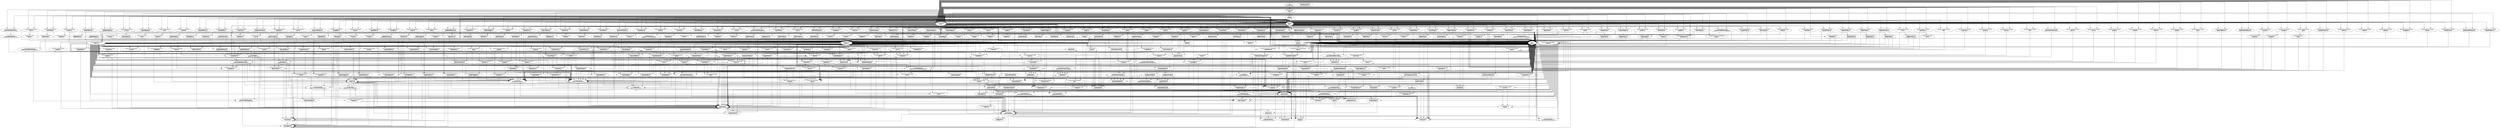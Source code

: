 strict digraph "dependency-cruiser output"{
    splines="ortho"
    
    

    "compat/Rx.ts" [label=<compat/<BR/><B>Rx.ts</B>> URL="compat/Rx.ts" ]
    "compat/Rx.ts" -> "compat/add/observable/bindCallback.ts"
    "compat/Rx.ts" -> "compat/add/observable/bindNodeCallback.ts"
    "compat/Rx.ts" -> "compat/add/observable/combineLatest.ts"
    "compat/Rx.ts" -> "compat/add/observable/concat.ts"
    "compat/Rx.ts" -> "compat/add/observable/defer.ts"
    "compat/Rx.ts" -> "compat/add/observable/dom/ajax.ts"
    "compat/Rx.ts" -> "compat/add/observable/dom/webSocket.ts"
    "compat/Rx.ts" -> "compat/add/observable/empty.ts"
    "compat/Rx.ts" -> "compat/add/observable/forkJoin.ts"
    "compat/Rx.ts" -> "compat/add/observable/from.ts"
    "compat/Rx.ts" -> "compat/add/observable/fromEvent.ts"
    "compat/Rx.ts" -> "compat/add/observable/fromEventPattern.ts"
    "compat/Rx.ts" -> "compat/add/observable/fromPromise.ts"
    "compat/Rx.ts" -> "compat/add/observable/generate.ts"
    "compat/Rx.ts" -> "compat/add/observable/if.ts"
    "compat/Rx.ts" -> "compat/add/observable/interval.ts"
    "compat/Rx.ts" -> "compat/add/observable/merge.ts"
    "compat/Rx.ts" -> "compat/add/observable/never.ts"
    "compat/Rx.ts" -> "compat/add/observable/of.ts"
    "compat/Rx.ts" -> "compat/add/observable/onErrorResumeNext.ts"
    "compat/Rx.ts" -> "compat/add/observable/pairs.ts"
    "compat/Rx.ts" -> "compat/add/observable/race.ts"
    "compat/Rx.ts" -> "compat/add/observable/range.ts"
    "compat/Rx.ts" -> "compat/add/observable/throw.ts"
    "compat/Rx.ts" -> "compat/add/observable/timer.ts"
    "compat/Rx.ts" -> "compat/add/observable/using.ts"
    "compat/Rx.ts" -> "compat/add/observable/zip.ts"
    "compat/Rx.ts" -> "compat/add/operator/audit.ts"
    "compat/Rx.ts" -> "compat/add/operator/auditTime.ts"
    "compat/Rx.ts" -> "compat/add/operator/buffer.ts"
    "compat/Rx.ts" -> "compat/add/operator/bufferCount.ts"
    "compat/Rx.ts" -> "compat/add/operator/bufferTime.ts"
    "compat/Rx.ts" -> "compat/add/operator/bufferToggle.ts"
    "compat/Rx.ts" -> "compat/add/operator/bufferWhen.ts"
    "compat/Rx.ts" -> "compat/add/operator/catch.ts"
    "compat/Rx.ts" -> "compat/add/operator/combineAll.ts"
    "compat/Rx.ts" -> "compat/add/operator/combineLatest.ts"
    "compat/Rx.ts" -> "compat/add/operator/concat.ts"
    "compat/Rx.ts" -> "compat/add/operator/concatAll.ts"
    "compat/Rx.ts" -> "compat/add/operator/concatMap.ts"
    "compat/Rx.ts" -> "compat/add/operator/concatMapTo.ts"
    "compat/Rx.ts" -> "compat/add/operator/count.ts"
    "compat/Rx.ts" -> "compat/add/operator/debounce.ts"
    "compat/Rx.ts" -> "compat/add/operator/debounceTime.ts"
    "compat/Rx.ts" -> "compat/add/operator/defaultIfEmpty.ts"
    "compat/Rx.ts" -> "compat/add/operator/delay.ts"
    "compat/Rx.ts" -> "compat/add/operator/delayWhen.ts"
    "compat/Rx.ts" -> "compat/add/operator/dematerialize.ts"
    "compat/Rx.ts" -> "compat/add/operator/distinct.ts"
    "compat/Rx.ts" -> "compat/add/operator/distinctUntilChanged.ts"
    "compat/Rx.ts" -> "compat/add/operator/distinctUntilKeyChanged.ts"
    "compat/Rx.ts" -> "compat/add/operator/do.ts"
    "compat/Rx.ts" -> "compat/add/operator/elementAt.ts"
    "compat/Rx.ts" -> "compat/add/operator/every.ts"
    "compat/Rx.ts" -> "compat/add/operator/exhaust.ts"
    "compat/Rx.ts" -> "compat/add/operator/exhaustMap.ts"
    "compat/Rx.ts" -> "compat/add/operator/expand.ts"
    "compat/Rx.ts" -> "compat/add/operator/filter.ts"
    "compat/Rx.ts" -> "compat/add/operator/finally.ts"
    "compat/Rx.ts" -> "compat/add/operator/find.ts"
    "compat/Rx.ts" -> "compat/add/operator/findIndex.ts"
    "compat/Rx.ts" -> "compat/add/operator/first.ts"
    "compat/Rx.ts" -> "compat/add/operator/groupBy.ts"
    "compat/Rx.ts" -> "compat/add/operator/ignoreElements.ts"
    "compat/Rx.ts" -> "compat/add/operator/isEmpty.ts"
    "compat/Rx.ts" -> "compat/add/operator/last.ts"
    "compat/Rx.ts" -> "compat/add/operator/let.ts"
    "compat/Rx.ts" -> "compat/add/operator/map.ts"
    "compat/Rx.ts" -> "compat/add/operator/mapTo.ts"
    "compat/Rx.ts" -> "compat/add/operator/materialize.ts"
    "compat/Rx.ts" -> "compat/add/operator/max.ts"
    "compat/Rx.ts" -> "compat/add/operator/merge.ts"
    "compat/Rx.ts" -> "compat/add/operator/mergeAll.ts"
    "compat/Rx.ts" -> "compat/add/operator/mergeMap.ts"
    "compat/Rx.ts" -> "compat/add/operator/mergeMapTo.ts"
    "compat/Rx.ts" -> "compat/add/operator/mergeScan.ts"
    "compat/Rx.ts" -> "compat/add/operator/min.ts"
    "compat/Rx.ts" -> "compat/add/operator/multicast.ts"
    "compat/Rx.ts" -> "compat/add/operator/observeOn.ts"
    "compat/Rx.ts" -> "compat/add/operator/onErrorResumeNext.ts"
    "compat/Rx.ts" -> "compat/add/operator/pairwise.ts"
    "compat/Rx.ts" -> "compat/add/operator/partition.ts"
    "compat/Rx.ts" -> "compat/add/operator/pluck.ts"
    "compat/Rx.ts" -> "compat/add/operator/publish.ts"
    "compat/Rx.ts" -> "compat/add/operator/publishBehavior.ts"
    "compat/Rx.ts" -> "compat/add/operator/publishLast.ts"
    "compat/Rx.ts" -> "compat/add/operator/publishReplay.ts"
    "compat/Rx.ts" -> "compat/add/operator/race.ts"
    "compat/Rx.ts" -> "compat/add/operator/reduce.ts"
    "compat/Rx.ts" -> "compat/add/operator/repeat.ts"
    "compat/Rx.ts" -> "compat/add/operator/repeatWhen.ts"
    "compat/Rx.ts" -> "compat/add/operator/retry.ts"
    "compat/Rx.ts" -> "compat/add/operator/retryWhen.ts"
    "compat/Rx.ts" -> "compat/add/operator/sample.ts"
    "compat/Rx.ts" -> "compat/add/operator/sampleTime.ts"
    "compat/Rx.ts" -> "compat/add/operator/scan.ts"
    "compat/Rx.ts" -> "compat/add/operator/sequenceEqual.ts"
    "compat/Rx.ts" -> "compat/add/operator/share.ts"
    "compat/Rx.ts" -> "compat/add/operator/shareReplay.ts"
    "compat/Rx.ts" -> "compat/add/operator/single.ts"
    "compat/Rx.ts" -> "compat/add/operator/skip.ts"
    "compat/Rx.ts" -> "compat/add/operator/skipLast.ts"
    "compat/Rx.ts" -> "compat/add/operator/skipUntil.ts"
    "compat/Rx.ts" -> "compat/add/operator/skipWhile.ts"
    "compat/Rx.ts" -> "compat/add/operator/startWith.ts"
    "compat/Rx.ts" -> "compat/add/operator/subscribeOn.ts"
    "compat/Rx.ts" -> "compat/add/operator/switch.ts"
    "compat/Rx.ts" -> "compat/add/operator/switchMap.ts"
    "compat/Rx.ts" -> "compat/add/operator/switchMapTo.ts"
    "compat/Rx.ts" -> "compat/add/operator/take.ts"
    "compat/Rx.ts" -> "compat/add/operator/takeLast.ts"
    "compat/Rx.ts" -> "compat/add/operator/takeUntil.ts"
    "compat/Rx.ts" -> "compat/add/operator/takeWhile.ts"
    "compat/Rx.ts" -> "compat/add/operator/throttle.ts"
    "compat/Rx.ts" -> "compat/add/operator/throttleTime.ts"
    "compat/Rx.ts" -> "compat/add/operator/timeInterval.ts"
    "compat/Rx.ts" -> "compat/add/operator/timeout.ts"
    "compat/Rx.ts" -> "compat/add/operator/timeoutWith.ts"
    "compat/Rx.ts" -> "compat/add/operator/timestamp.ts"
    "compat/Rx.ts" -> "compat/add/operator/toArray.ts"
    "compat/Rx.ts" -> "compat/add/operator/toPromise.ts"
    "compat/Rx.ts" -> "compat/add/operator/window.ts"
    "compat/Rx.ts" -> "compat/add/operator/windowCount.ts"
    "compat/Rx.ts" -> "compat/add/operator/windowTime.ts"
    "compat/Rx.ts" -> "compat/add/operator/windowToggle.ts"
    "compat/Rx.ts" -> "compat/add/operator/windowWhen.ts"
    "compat/Rx.ts" -> "compat/add/operator/withLatestFrom.ts"
    "compat/Rx.ts" -> "compat/add/operator/zip.ts"
    "compat/Rx.ts" -> "compat/add/operator/zipAll.ts"
    "compat/Rx.ts" -> "src/index.ts"
    "compat/Rx.ts" -> "src/ajax/index.ts"
    "compat/Rx.ts" -> "src/internal-compatibility/index.ts"
    "compat/Rx.ts" -> "src/operators/index.ts"
    "compat/Rx.ts" -> "src/testing/index.ts"
    "compat/add/observable/bindCallback.ts" [label=<compat/add/observable/<BR/><B>bindCallback.ts</B>> URL="compat/add/observable/bindCallback.ts" ]
    "compat/add/observable/bindCallback.ts" -> "src/index.ts"
    "compat/add/observable/bindNodeCallback.ts" [label=<compat/add/observable/<BR/><B>bindNodeCallback.ts</B>> URL="compat/add/observable/bindNodeCallback.ts" ]
    "compat/add/observable/bindNodeCallback.ts" -> "src/index.ts"
    "compat/add/observable/combineLatest.ts" [label=<compat/add/observable/<BR/><B>combineLatest.ts</B>> URL="compat/add/observable/combineLatest.ts" ]
    "compat/add/observable/combineLatest.ts" -> "src/index.ts"
    "compat/add/observable/concat.ts" [label=<compat/add/observable/<BR/><B>concat.ts</B>> URL="compat/add/observable/concat.ts" ]
    "compat/add/observable/concat.ts" -> "src/index.ts"
    "compat/add/observable/defer.ts" [label=<compat/add/observable/<BR/><B>defer.ts</B>> URL="compat/add/observable/defer.ts" ]
    "compat/add/observable/defer.ts" -> "src/index.ts"
    "compat/add/observable/dom/ajax.ts" [label=<compat/add/observable/dom/<BR/><B>ajax.ts</B>> URL="compat/add/observable/dom/ajax.ts" ]
    "compat/add/observable/dom/ajax.ts" -> "src/index.ts"
    "compat/add/observable/dom/ajax.ts" -> "src/ajax/index.ts"
    "compat/add/observable/dom/webSocket.ts" [label=<compat/add/observable/dom/<BR/><B>webSocket.ts</B>> URL="compat/add/observable/dom/webSocket.ts" ]
    "compat/add/observable/dom/webSocket.ts" -> "src/index.ts"
    "compat/add/observable/dom/webSocket.ts" -> "src/webSocket/index.ts"
    "compat/add/observable/empty.ts" [label=<compat/add/observable/<BR/><B>empty.ts</B>> URL="compat/add/observable/empty.ts" ]
    "compat/add/observable/empty.ts" -> "src/index.ts"
    "compat/add/observable/forkJoin.ts" [label=<compat/add/observable/<BR/><B>forkJoin.ts</B>> URL="compat/add/observable/forkJoin.ts" ]
    "compat/add/observable/forkJoin.ts" -> "src/index.ts"
    "compat/add/observable/from.ts" [label=<compat/add/observable/<BR/><B>from.ts</B>> URL="compat/add/observable/from.ts" ]
    "compat/add/observable/from.ts" -> "src/index.ts"
    "compat/add/observable/fromEvent.ts" [label=<compat/add/observable/<BR/><B>fromEvent.ts</B>> URL="compat/add/observable/fromEvent.ts" ]
    "compat/add/observable/fromEvent.ts" -> "src/index.ts"
    "compat/add/observable/fromEventPattern.ts" [label=<compat/add/observable/<BR/><B>fromEventPattern.ts</B>> URL="compat/add/observable/fromEventPattern.ts" ]
    "compat/add/observable/fromEventPattern.ts" -> "src/index.ts"
    "compat/add/observable/fromPromise.ts" [label=<compat/add/observable/<BR/><B>fromPromise.ts</B>> URL="compat/add/observable/fromPromise.ts" ]
    "compat/add/observable/fromPromise.ts" -> "src/index.ts"
    "compat/add/observable/generate.ts" [label=<compat/add/observable/<BR/><B>generate.ts</B>> URL="compat/add/observable/generate.ts" ]
    "compat/add/observable/generate.ts" -> "src/index.ts"
    "compat/add/observable/if.ts" [label=<compat/add/observable/<BR/><B>if.ts</B>> URL="compat/add/observable/if.ts" ]
    "compat/add/observable/if.ts" -> "src/index.ts"
    "compat/add/observable/interval.ts" [label=<compat/add/observable/<BR/><B>interval.ts</B>> URL="compat/add/observable/interval.ts" ]
    "compat/add/observable/interval.ts" -> "src/index.ts"
    "compat/add/observable/merge.ts" [label=<compat/add/observable/<BR/><B>merge.ts</B>> URL="compat/add/observable/merge.ts" ]
    "compat/add/observable/merge.ts" -> "src/index.ts"
    "compat/add/observable/never.ts" [label=<compat/add/observable/<BR/><B>never.ts</B>> URL="compat/add/observable/never.ts" ]
    "compat/add/observable/never.ts" -> "src/index.ts"
    "compat/add/observable/of.ts" [label=<compat/add/observable/<BR/><B>of.ts</B>> URL="compat/add/observable/of.ts" ]
    "compat/add/observable/of.ts" -> "src/index.ts"
    "compat/add/observable/onErrorResumeNext.ts" [label=<compat/add/observable/<BR/><B>onErrorResumeNext.ts</B>> URL="compat/add/observable/onErrorResumeNext.ts" ]
    "compat/add/observable/onErrorResumeNext.ts" -> "src/index.ts"
    "compat/add/observable/pairs.ts" [label=<compat/add/observable/<BR/><B>pairs.ts</B>> URL="compat/add/observable/pairs.ts" ]
    "compat/add/observable/pairs.ts" -> "src/index.ts"
    "compat/add/observable/race.ts" [label=<compat/add/observable/<BR/><B>race.ts</B>> URL="compat/add/observable/race.ts" ]
    "compat/add/observable/race.ts" -> "src/index.ts"
    "compat/add/observable/range.ts" [label=<compat/add/observable/<BR/><B>range.ts</B>> URL="compat/add/observable/range.ts" ]
    "compat/add/observable/range.ts" -> "src/index.ts"
    "compat/add/observable/throw.ts" [label=<compat/add/observable/<BR/><B>throw.ts</B>> URL="compat/add/observable/throw.ts" ]
    "compat/add/observable/throw.ts" -> "src/index.ts"
    "compat/add/observable/timer.ts" [label=<compat/add/observable/<BR/><B>timer.ts</B>> URL="compat/add/observable/timer.ts" ]
    "compat/add/observable/timer.ts" -> "src/index.ts"
    "compat/add/observable/using.ts" [label=<compat/add/observable/<BR/><B>using.ts</B>> URL="compat/add/observable/using.ts" ]
    "compat/add/observable/using.ts" -> "src/index.ts"
    "compat/add/observable/zip.ts" [label=<compat/add/observable/<BR/><B>zip.ts</B>> URL="compat/add/observable/zip.ts" ]
    "compat/add/observable/zip.ts" -> "src/index.ts"
    "compat/add/operator/audit.ts" [label=<compat/add/operator/<BR/><B>audit.ts</B>> URL="compat/add/operator/audit.ts" ]
    "compat/add/operator/audit.ts" -> "compat/operator/audit.ts"
    "compat/add/operator/audit.ts" -> "src/index.ts"
    "compat/add/operator/auditTime.ts" [label=<compat/add/operator/<BR/><B>auditTime.ts</B>> URL="compat/add/operator/auditTime.ts" ]
    "compat/add/operator/auditTime.ts" -> "compat/operator/auditTime.ts"
    "compat/add/operator/auditTime.ts" -> "src/index.ts"
    "compat/add/operator/buffer.ts" [label=<compat/add/operator/<BR/><B>buffer.ts</B>> URL="compat/add/operator/buffer.ts" ]
    "compat/add/operator/buffer.ts" -> "compat/operator/buffer.ts"
    "compat/add/operator/buffer.ts" -> "src/index.ts"
    "compat/add/operator/bufferCount.ts" [label=<compat/add/operator/<BR/><B>bufferCount.ts</B>> URL="compat/add/operator/bufferCount.ts" ]
    "compat/add/operator/bufferCount.ts" -> "compat/operator/bufferCount.ts"
    "compat/add/operator/bufferCount.ts" -> "src/index.ts"
    "compat/add/operator/bufferTime.ts" [label=<compat/add/operator/<BR/><B>bufferTime.ts</B>> URL="compat/add/operator/bufferTime.ts" ]
    "compat/add/operator/bufferTime.ts" -> "compat/operator/bufferTime.ts"
    "compat/add/operator/bufferTime.ts" -> "src/index.ts"
    "compat/add/operator/bufferToggle.ts" [label=<compat/add/operator/<BR/><B>bufferToggle.ts</B>> URL="compat/add/operator/bufferToggle.ts" ]
    "compat/add/operator/bufferToggle.ts" -> "compat/operator/bufferToggle.ts"
    "compat/add/operator/bufferToggle.ts" -> "src/index.ts"
    "compat/add/operator/bufferWhen.ts" [label=<compat/add/operator/<BR/><B>bufferWhen.ts</B>> URL="compat/add/operator/bufferWhen.ts" ]
    "compat/add/operator/bufferWhen.ts" -> "compat/operator/bufferWhen.ts"
    "compat/add/operator/bufferWhen.ts" -> "src/index.ts"
    "compat/add/operator/catch.ts" [label=<compat/add/operator/<BR/><B>catch.ts</B>> URL="compat/add/operator/catch.ts" ]
    "compat/add/operator/catch.ts" -> "compat/operator/catch.ts"
    "compat/add/operator/catch.ts" -> "src/index.ts"
    "compat/add/operator/combineAll.ts" [label=<compat/add/operator/<BR/><B>combineAll.ts</B>> URL="compat/add/operator/combineAll.ts" ]
    "compat/add/operator/combineAll.ts" -> "compat/operator/combineAll.ts"
    "compat/add/operator/combineAll.ts" -> "src/index.ts"
    "compat/add/operator/combineLatest.ts" [label=<compat/add/operator/<BR/><B>combineLatest.ts</B>> URL="compat/add/operator/combineLatest.ts" ]
    "compat/add/operator/combineLatest.ts" -> "compat/operator/combineLatest.ts"
    "compat/add/operator/combineLatest.ts" -> "src/index.ts"
    "compat/add/operator/concat.ts" [label=<compat/add/operator/<BR/><B>concat.ts</B>> URL="compat/add/operator/concat.ts" ]
    "compat/add/operator/concat.ts" -> "compat/operator/concat.ts"
    "compat/add/operator/concat.ts" -> "src/index.ts"
    "compat/add/operator/concatAll.ts" [label=<compat/add/operator/<BR/><B>concatAll.ts</B>> URL="compat/add/operator/concatAll.ts" ]
    "compat/add/operator/concatAll.ts" -> "compat/operator/concatAll.ts"
    "compat/add/operator/concatAll.ts" -> "src/index.ts"
    "compat/add/operator/concatMap.ts" [label=<compat/add/operator/<BR/><B>concatMap.ts</B>> URL="compat/add/operator/concatMap.ts" ]
    "compat/add/operator/concatMap.ts" -> "compat/operator/concatMap.ts"
    "compat/add/operator/concatMap.ts" -> "src/index.ts"
    "compat/add/operator/concatMapTo.ts" [label=<compat/add/operator/<BR/><B>concatMapTo.ts</B>> URL="compat/add/operator/concatMapTo.ts" ]
    "compat/add/operator/concatMapTo.ts" -> "compat/operator/concatMapTo.ts"
    "compat/add/operator/concatMapTo.ts" -> "src/index.ts"
    "compat/add/operator/count.ts" [label=<compat/add/operator/<BR/><B>count.ts</B>> URL="compat/add/operator/count.ts" ]
    "compat/add/operator/count.ts" -> "compat/operator/count.ts"
    "compat/add/operator/count.ts" -> "src/index.ts"
    "compat/add/operator/debounce.ts" [label=<compat/add/operator/<BR/><B>debounce.ts</B>> URL="compat/add/operator/debounce.ts" ]
    "compat/add/operator/debounce.ts" -> "compat/operator/debounce.ts"
    "compat/add/operator/debounce.ts" -> "src/index.ts"
    "compat/add/operator/debounceTime.ts" [label=<compat/add/operator/<BR/><B>debounceTime.ts</B>> URL="compat/add/operator/debounceTime.ts" ]
    "compat/add/operator/debounceTime.ts" -> "compat/operator/debounceTime.ts"
    "compat/add/operator/debounceTime.ts" -> "src/index.ts"
    "compat/add/operator/defaultIfEmpty.ts" [label=<compat/add/operator/<BR/><B>defaultIfEmpty.ts</B>> URL="compat/add/operator/defaultIfEmpty.ts" ]
    "compat/add/operator/defaultIfEmpty.ts" -> "compat/operator/defaultIfEmpty.ts"
    "compat/add/operator/defaultIfEmpty.ts" -> "src/index.ts"
    "compat/add/operator/delay.ts" [label=<compat/add/operator/<BR/><B>delay.ts</B>> URL="compat/add/operator/delay.ts" ]
    "compat/add/operator/delay.ts" -> "compat/operator/delay.ts"
    "compat/add/operator/delay.ts" -> "src/index.ts"
    "compat/add/operator/delayWhen.ts" [label=<compat/add/operator/<BR/><B>delayWhen.ts</B>> URL="compat/add/operator/delayWhen.ts" ]
    "compat/add/operator/delayWhen.ts" -> "compat/operator/delayWhen.ts"
    "compat/add/operator/delayWhen.ts" -> "src/index.ts"
    "compat/add/operator/dematerialize.ts" [label=<compat/add/operator/<BR/><B>dematerialize.ts</B>> URL="compat/add/operator/dematerialize.ts" ]
    "compat/add/operator/dematerialize.ts" -> "compat/operator/dematerialize.ts"
    "compat/add/operator/dematerialize.ts" -> "src/index.ts"
    "compat/add/operator/distinct.ts" [label=<compat/add/operator/<BR/><B>distinct.ts</B>> URL="compat/add/operator/distinct.ts" ]
    "compat/add/operator/distinct.ts" -> "compat/operator/distinct.ts"
    "compat/add/operator/distinct.ts" -> "src/index.ts"
    "compat/add/operator/distinctUntilChanged.ts" [label=<compat/add/operator/<BR/><B>distinctUntilChanged.ts</B>> URL="compat/add/operator/distinctUntilChanged.ts" ]
    "compat/add/operator/distinctUntilChanged.ts" -> "compat/operator/distinctUntilChanged.ts"
    "compat/add/operator/distinctUntilChanged.ts" -> "src/index.ts"
    "compat/add/operator/distinctUntilKeyChanged.ts" [label=<compat/add/operator/<BR/><B>distinctUntilKeyChanged.ts</B>> URL="compat/add/operator/distinctUntilKeyChanged.ts" ]
    "compat/add/operator/distinctUntilKeyChanged.ts" -> "compat/operator/distinctUntilKeyChanged.ts"
    "compat/add/operator/distinctUntilKeyChanged.ts" -> "src/index.ts"
    "compat/add/operator/do.ts" [label=<compat/add/operator/<BR/><B>do.ts</B>> URL="compat/add/operator/do.ts" ]
    "compat/add/operator/do.ts" -> "compat/operator/do.ts"
    "compat/add/operator/do.ts" -> "src/index.ts"
    "compat/add/operator/elementAt.ts" [label=<compat/add/operator/<BR/><B>elementAt.ts</B>> URL="compat/add/operator/elementAt.ts" ]
    "compat/add/operator/elementAt.ts" -> "compat/operator/elementAt.ts"
    "compat/add/operator/elementAt.ts" -> "src/index.ts"
    "compat/add/operator/every.ts" [label=<compat/add/operator/<BR/><B>every.ts</B>> URL="compat/add/operator/every.ts" ]
    "compat/add/operator/every.ts" -> "compat/operator/every.ts"
    "compat/add/operator/every.ts" -> "src/index.ts"
    "compat/add/operator/exhaust.ts" [label=<compat/add/operator/<BR/><B>exhaust.ts</B>> URL="compat/add/operator/exhaust.ts" ]
    "compat/add/operator/exhaust.ts" -> "compat/operator/exhaust.ts"
    "compat/add/operator/exhaust.ts" -> "src/index.ts"
    "compat/add/operator/exhaustMap.ts" [label=<compat/add/operator/<BR/><B>exhaustMap.ts</B>> URL="compat/add/operator/exhaustMap.ts" ]
    "compat/add/operator/exhaustMap.ts" -> "compat/operator/exhaustMap.ts"
    "compat/add/operator/exhaustMap.ts" -> "src/index.ts"
    "compat/add/operator/expand.ts" [label=<compat/add/operator/<BR/><B>expand.ts</B>> URL="compat/add/operator/expand.ts" ]
    "compat/add/operator/expand.ts" -> "compat/operator/expand.ts"
    "compat/add/operator/expand.ts" -> "src/index.ts"
    "compat/add/operator/filter.ts" [label=<compat/add/operator/<BR/><B>filter.ts</B>> URL="compat/add/operator/filter.ts" ]
    "compat/add/operator/filter.ts" -> "compat/operator/filter.ts"
    "compat/add/operator/filter.ts" -> "src/index.ts"
    "compat/add/operator/finally.ts" [label=<compat/add/operator/<BR/><B>finally.ts</B>> URL="compat/add/operator/finally.ts" ]
    "compat/add/operator/finally.ts" -> "compat/operator/finally.ts"
    "compat/add/operator/finally.ts" -> "src/index.ts"
    "compat/add/operator/find.ts" [label=<compat/add/operator/<BR/><B>find.ts</B>> URL="compat/add/operator/find.ts" ]
    "compat/add/operator/find.ts" -> "compat/operator/find.ts"
    "compat/add/operator/find.ts" -> "src/index.ts"
    "compat/add/operator/findIndex.ts" [label=<compat/add/operator/<BR/><B>findIndex.ts</B>> URL="compat/add/operator/findIndex.ts" ]
    "compat/add/operator/findIndex.ts" -> "compat/operator/findIndex.ts"
    "compat/add/operator/findIndex.ts" -> "src/index.ts"
    "compat/add/operator/first.ts" [label=<compat/add/operator/<BR/><B>first.ts</B>> URL="compat/add/operator/first.ts" ]
    "compat/add/operator/first.ts" -> "compat/operator/first.ts"
    "compat/add/operator/first.ts" -> "src/index.ts"
    "compat/add/operator/groupBy.ts" [label=<compat/add/operator/<BR/><B>groupBy.ts</B>> URL="compat/add/operator/groupBy.ts" ]
    "compat/add/operator/groupBy.ts" -> "compat/operator/groupBy.ts"
    "compat/add/operator/groupBy.ts" -> "src/index.ts"
    "compat/add/operator/ignoreElements.ts" [label=<compat/add/operator/<BR/><B>ignoreElements.ts</B>> URL="compat/add/operator/ignoreElements.ts" ]
    "compat/add/operator/ignoreElements.ts" -> "compat/operator/ignoreElements.ts"
    "compat/add/operator/ignoreElements.ts" -> "src/index.ts"
    "compat/add/operator/isEmpty.ts" [label=<compat/add/operator/<BR/><B>isEmpty.ts</B>> URL="compat/add/operator/isEmpty.ts" ]
    "compat/add/operator/isEmpty.ts" -> "compat/operator/isEmpty.ts"
    "compat/add/operator/isEmpty.ts" -> "src/index.ts"
    "compat/add/operator/last.ts" [label=<compat/add/operator/<BR/><B>last.ts</B>> URL="compat/add/operator/last.ts" ]
    "compat/add/operator/last.ts" -> "compat/operator/last.ts"
    "compat/add/operator/last.ts" -> "src/index.ts"
    "compat/add/operator/let.ts" [label=<compat/add/operator/<BR/><B>let.ts</B>> URL="compat/add/operator/let.ts" ]
    "compat/add/operator/let.ts" -> "compat/operator/let.ts"
    "compat/add/operator/let.ts" -> "src/index.ts"
    "compat/add/operator/map.ts" [label=<compat/add/operator/<BR/><B>map.ts</B>> URL="compat/add/operator/map.ts" ]
    "compat/add/operator/map.ts" -> "compat/operator/map.ts"
    "compat/add/operator/map.ts" -> "src/index.ts"
    "compat/add/operator/mapTo.ts" [label=<compat/add/operator/<BR/><B>mapTo.ts</B>> URL="compat/add/operator/mapTo.ts" ]
    "compat/add/operator/mapTo.ts" -> "compat/operator/mapTo.ts"
    "compat/add/operator/mapTo.ts" -> "src/index.ts"
    "compat/add/operator/materialize.ts" [label=<compat/add/operator/<BR/><B>materialize.ts</B>> URL="compat/add/operator/materialize.ts" ]
    "compat/add/operator/materialize.ts" -> "compat/operator/materialize.ts"
    "compat/add/operator/materialize.ts" -> "src/index.ts"
    "compat/add/operator/max.ts" [label=<compat/add/operator/<BR/><B>max.ts</B>> URL="compat/add/operator/max.ts" ]
    "compat/add/operator/max.ts" -> "compat/operator/max.ts"
    "compat/add/operator/max.ts" -> "src/index.ts"
    "compat/add/operator/merge.ts" [label=<compat/add/operator/<BR/><B>merge.ts</B>> URL="compat/add/operator/merge.ts" ]
    "compat/add/operator/merge.ts" -> "compat/operator/merge.ts"
    "compat/add/operator/merge.ts" -> "src/index.ts"
    "compat/add/operator/mergeAll.ts" [label=<compat/add/operator/<BR/><B>mergeAll.ts</B>> URL="compat/add/operator/mergeAll.ts" ]
    "compat/add/operator/mergeAll.ts" -> "compat/operator/mergeAll.ts"
    "compat/add/operator/mergeAll.ts" -> "src/index.ts"
    "compat/add/operator/mergeMap.ts" [label=<compat/add/operator/<BR/><B>mergeMap.ts</B>> URL="compat/add/operator/mergeMap.ts" ]
    "compat/add/operator/mergeMap.ts" -> "compat/operator/mergeMap.ts"
    "compat/add/operator/mergeMap.ts" -> "src/index.ts"
    "compat/add/operator/mergeMapTo.ts" [label=<compat/add/operator/<BR/><B>mergeMapTo.ts</B>> URL="compat/add/operator/mergeMapTo.ts" ]
    "compat/add/operator/mergeMapTo.ts" -> "compat/operator/mergeMapTo.ts"
    "compat/add/operator/mergeMapTo.ts" -> "src/index.ts"
    "compat/add/operator/mergeScan.ts" [label=<compat/add/operator/<BR/><B>mergeScan.ts</B>> URL="compat/add/operator/mergeScan.ts" ]
    "compat/add/operator/mergeScan.ts" -> "compat/operator/mergeScan.ts"
    "compat/add/operator/mergeScan.ts" -> "src/index.ts"
    "compat/add/operator/min.ts" [label=<compat/add/operator/<BR/><B>min.ts</B>> URL="compat/add/operator/min.ts" ]
    "compat/add/operator/min.ts" -> "compat/operator/min.ts"
    "compat/add/operator/min.ts" -> "src/index.ts"
    "compat/add/operator/multicast.ts" [label=<compat/add/operator/<BR/><B>multicast.ts</B>> URL="compat/add/operator/multicast.ts" ]
    "compat/add/operator/multicast.ts" -> "compat/operator/multicast.ts"
    "compat/add/operator/multicast.ts" -> "src/index.ts"
    "compat/add/operator/observeOn.ts" [label=<compat/add/operator/<BR/><B>observeOn.ts</B>> URL="compat/add/operator/observeOn.ts" ]
    "compat/add/operator/observeOn.ts" -> "compat/operator/observeOn.ts"
    "compat/add/operator/observeOn.ts" -> "src/index.ts"
    "compat/add/operator/onErrorResumeNext.ts" [label=<compat/add/operator/<BR/><B>onErrorResumeNext.ts</B>> URL="compat/add/operator/onErrorResumeNext.ts" ]
    "compat/add/operator/onErrorResumeNext.ts" -> "compat/operator/onErrorResumeNext.ts"
    "compat/add/operator/onErrorResumeNext.ts" -> "src/index.ts"
    "compat/add/operator/pairwise.ts" [label=<compat/add/operator/<BR/><B>pairwise.ts</B>> URL="compat/add/operator/pairwise.ts" ]
    "compat/add/operator/pairwise.ts" -> "compat/operator/pairwise.ts"
    "compat/add/operator/pairwise.ts" -> "src/index.ts"
    "compat/add/operator/partition.ts" [label=<compat/add/operator/<BR/><B>partition.ts</B>> URL="compat/add/operator/partition.ts" ]
    "compat/add/operator/partition.ts" -> "compat/operator/partition.ts"
    "compat/add/operator/partition.ts" -> "src/index.ts"
    "compat/add/operator/pluck.ts" [label=<compat/add/operator/<BR/><B>pluck.ts</B>> URL="compat/add/operator/pluck.ts" ]
    "compat/add/operator/pluck.ts" -> "compat/operator/pluck.ts"
    "compat/add/operator/pluck.ts" -> "src/index.ts"
    "compat/add/operator/publish.ts" [label=<compat/add/operator/<BR/><B>publish.ts</B>> URL="compat/add/operator/publish.ts" ]
    "compat/add/operator/publish.ts" -> "compat/operator/publish.ts"
    "compat/add/operator/publish.ts" -> "src/index.ts"
    "compat/add/operator/publishBehavior.ts" [label=<compat/add/operator/<BR/><B>publishBehavior.ts</B>> URL="compat/add/operator/publishBehavior.ts" ]
    "compat/add/operator/publishBehavior.ts" -> "compat/operator/publishBehavior.ts"
    "compat/add/operator/publishBehavior.ts" -> "src/index.ts"
    "compat/add/operator/publishLast.ts" [label=<compat/add/operator/<BR/><B>publishLast.ts</B>> URL="compat/add/operator/publishLast.ts" ]
    "compat/add/operator/publishLast.ts" -> "compat/operator/publishLast.ts"
    "compat/add/operator/publishLast.ts" -> "src/index.ts"
    "compat/add/operator/publishReplay.ts" [label=<compat/add/operator/<BR/><B>publishReplay.ts</B>> URL="compat/add/operator/publishReplay.ts" ]
    "compat/add/operator/publishReplay.ts" -> "compat/operator/publishReplay.ts"
    "compat/add/operator/publishReplay.ts" -> "src/index.ts"
    "compat/add/operator/race.ts" [label=<compat/add/operator/<BR/><B>race.ts</B>> URL="compat/add/operator/race.ts" ]
    "compat/add/operator/race.ts" -> "compat/operator/race.ts"
    "compat/add/operator/race.ts" -> "src/index.ts"
    "compat/add/operator/reduce.ts" [label=<compat/add/operator/<BR/><B>reduce.ts</B>> URL="compat/add/operator/reduce.ts" ]
    "compat/add/operator/reduce.ts" -> "compat/operator/reduce.ts"
    "compat/add/operator/reduce.ts" -> "src/index.ts"
    "compat/add/operator/repeat.ts" [label=<compat/add/operator/<BR/><B>repeat.ts</B>> URL="compat/add/operator/repeat.ts" ]
    "compat/add/operator/repeat.ts" -> "compat/operator/repeat.ts"
    "compat/add/operator/repeat.ts" -> "src/index.ts"
    "compat/add/operator/repeatWhen.ts" [label=<compat/add/operator/<BR/><B>repeatWhen.ts</B>> URL="compat/add/operator/repeatWhen.ts" ]
    "compat/add/operator/repeatWhen.ts" -> "compat/operator/repeatWhen.ts"
    "compat/add/operator/repeatWhen.ts" -> "src/index.ts"
    "compat/add/operator/retry.ts" [label=<compat/add/operator/<BR/><B>retry.ts</B>> URL="compat/add/operator/retry.ts" ]
    "compat/add/operator/retry.ts" -> "compat/operator/retry.ts"
    "compat/add/operator/retry.ts" -> "src/index.ts"
    "compat/add/operator/retryWhen.ts" [label=<compat/add/operator/<BR/><B>retryWhen.ts</B>> URL="compat/add/operator/retryWhen.ts" ]
    "compat/add/operator/retryWhen.ts" -> "compat/operator/retryWhen.ts"
    "compat/add/operator/retryWhen.ts" -> "src/index.ts"
    "compat/add/operator/sample.ts" [label=<compat/add/operator/<BR/><B>sample.ts</B>> URL="compat/add/operator/sample.ts" ]
    "compat/add/operator/sample.ts" -> "compat/operator/sample.ts"
    "compat/add/operator/sample.ts" -> "src/index.ts"
    "compat/add/operator/sampleTime.ts" [label=<compat/add/operator/<BR/><B>sampleTime.ts</B>> URL="compat/add/operator/sampleTime.ts" ]
    "compat/add/operator/sampleTime.ts" -> "compat/operator/sampleTime.ts"
    "compat/add/operator/sampleTime.ts" -> "src/index.ts"
    "compat/add/operator/scan.ts" [label=<compat/add/operator/<BR/><B>scan.ts</B>> URL="compat/add/operator/scan.ts" ]
    "compat/add/operator/scan.ts" -> "compat/operator/scan.ts"
    "compat/add/operator/scan.ts" -> "src/index.ts"
    "compat/add/operator/sequenceEqual.ts" [label=<compat/add/operator/<BR/><B>sequenceEqual.ts</B>> URL="compat/add/operator/sequenceEqual.ts" ]
    "compat/add/operator/sequenceEqual.ts" -> "compat/operator/sequenceEqual.ts"
    "compat/add/operator/sequenceEqual.ts" -> "src/index.ts"
    "compat/add/operator/share.ts" [label=<compat/add/operator/<BR/><B>share.ts</B>> URL="compat/add/operator/share.ts" ]
    "compat/add/operator/share.ts" -> "compat/operator/share.ts"
    "compat/add/operator/share.ts" -> "src/index.ts"
    "compat/add/operator/shareReplay.ts" [label=<compat/add/operator/<BR/><B>shareReplay.ts</B>> URL="compat/add/operator/shareReplay.ts" ]
    "compat/add/operator/shareReplay.ts" -> "compat/operator/shareReplay.ts"
    "compat/add/operator/shareReplay.ts" -> "src/index.ts"
    "compat/add/operator/single.ts" [label=<compat/add/operator/<BR/><B>single.ts</B>> URL="compat/add/operator/single.ts" ]
    "compat/add/operator/single.ts" -> "compat/operator/single.ts"
    "compat/add/operator/single.ts" -> "src/index.ts"
    "compat/add/operator/skip.ts" [label=<compat/add/operator/<BR/><B>skip.ts</B>> URL="compat/add/operator/skip.ts" ]
    "compat/add/operator/skip.ts" -> "compat/operator/skip.ts"
    "compat/add/operator/skip.ts" -> "src/index.ts"
    "compat/add/operator/skipLast.ts" [label=<compat/add/operator/<BR/><B>skipLast.ts</B>> URL="compat/add/operator/skipLast.ts" ]
    "compat/add/operator/skipLast.ts" -> "compat/operator/skipLast.ts"
    "compat/add/operator/skipLast.ts" -> "src/index.ts"
    "compat/add/operator/skipUntil.ts" [label=<compat/add/operator/<BR/><B>skipUntil.ts</B>> URL="compat/add/operator/skipUntil.ts" ]
    "compat/add/operator/skipUntil.ts" -> "compat/operator/skipUntil.ts"
    "compat/add/operator/skipUntil.ts" -> "src/index.ts"
    "compat/add/operator/skipWhile.ts" [label=<compat/add/operator/<BR/><B>skipWhile.ts</B>> URL="compat/add/operator/skipWhile.ts" ]
    "compat/add/operator/skipWhile.ts" -> "compat/operator/skipWhile.ts"
    "compat/add/operator/skipWhile.ts" -> "src/index.ts"
    "compat/add/operator/startWith.ts" [label=<compat/add/operator/<BR/><B>startWith.ts</B>> URL="compat/add/operator/startWith.ts" ]
    "compat/add/operator/startWith.ts" -> "compat/operator/startWith.ts"
    "compat/add/operator/startWith.ts" -> "src/index.ts"
    "compat/add/operator/subscribeOn.ts" [label=<compat/add/operator/<BR/><B>subscribeOn.ts</B>> URL="compat/add/operator/subscribeOn.ts" ]
    "compat/add/operator/subscribeOn.ts" -> "compat/operator/subscribeOn.ts"
    "compat/add/operator/subscribeOn.ts" -> "src/index.ts"
    "compat/add/operator/switch.ts" [label=<compat/add/operator/<BR/><B>switch.ts</B>> URL="compat/add/operator/switch.ts" ]
    "compat/add/operator/switch.ts" -> "compat/operator/switch.ts"
    "compat/add/operator/switch.ts" -> "src/index.ts"
    "compat/add/operator/switchMap.ts" [label=<compat/add/operator/<BR/><B>switchMap.ts</B>> URL="compat/add/operator/switchMap.ts" ]
    "compat/add/operator/switchMap.ts" -> "compat/operator/switchMap.ts"
    "compat/add/operator/switchMap.ts" -> "src/index.ts"
    "compat/add/operator/switchMapTo.ts" [label=<compat/add/operator/<BR/><B>switchMapTo.ts</B>> URL="compat/add/operator/switchMapTo.ts" ]
    "compat/add/operator/switchMapTo.ts" -> "compat/operator/switchMapTo.ts"
    "compat/add/operator/switchMapTo.ts" -> "src/index.ts"
    "compat/add/operator/take.ts" [label=<compat/add/operator/<BR/><B>take.ts</B>> URL="compat/add/operator/take.ts" ]
    "compat/add/operator/take.ts" -> "compat/operator/take.ts"
    "compat/add/operator/take.ts" -> "src/index.ts"
    "compat/add/operator/takeLast.ts" [label=<compat/add/operator/<BR/><B>takeLast.ts</B>> URL="compat/add/operator/takeLast.ts" ]
    "compat/add/operator/takeLast.ts" -> "compat/operator/takeLast.ts"
    "compat/add/operator/takeLast.ts" -> "src/index.ts"
    "compat/add/operator/takeUntil.ts" [label=<compat/add/operator/<BR/><B>takeUntil.ts</B>> URL="compat/add/operator/takeUntil.ts" ]
    "compat/add/operator/takeUntil.ts" -> "compat/operator/takeUntil.ts"
    "compat/add/operator/takeUntil.ts" -> "src/index.ts"
    "compat/add/operator/takeWhile.ts" [label=<compat/add/operator/<BR/><B>takeWhile.ts</B>> URL="compat/add/operator/takeWhile.ts" ]
    "compat/add/operator/takeWhile.ts" -> "compat/operator/takeWhile.ts"
    "compat/add/operator/takeWhile.ts" -> "src/index.ts"
    "compat/add/operator/throttle.ts" [label=<compat/add/operator/<BR/><B>throttle.ts</B>> URL="compat/add/operator/throttle.ts" ]
    "compat/add/operator/throttle.ts" -> "compat/operator/throttle.ts"
    "compat/add/operator/throttle.ts" -> "src/index.ts"
    "compat/add/operator/throttleTime.ts" [label=<compat/add/operator/<BR/><B>throttleTime.ts</B>> URL="compat/add/operator/throttleTime.ts" ]
    "compat/add/operator/throttleTime.ts" -> "compat/operator/throttleTime.ts"
    "compat/add/operator/throttleTime.ts" -> "src/index.ts"
    "compat/add/operator/timeInterval.ts" [label=<compat/add/operator/<BR/><B>timeInterval.ts</B>> URL="compat/add/operator/timeInterval.ts" ]
    "compat/add/operator/timeInterval.ts" -> "compat/operator/timeInterval.ts"
    "compat/add/operator/timeInterval.ts" -> "src/index.ts"
    "compat/add/operator/timeout.ts" [label=<compat/add/operator/<BR/><B>timeout.ts</B>> URL="compat/add/operator/timeout.ts" ]
    "compat/add/operator/timeout.ts" -> "compat/operator/timeout.ts"
    "compat/add/operator/timeout.ts" -> "src/index.ts"
    "compat/add/operator/timeoutWith.ts" [label=<compat/add/operator/<BR/><B>timeoutWith.ts</B>> URL="compat/add/operator/timeoutWith.ts" ]
    "compat/add/operator/timeoutWith.ts" -> "compat/operator/timeoutWith.ts"
    "compat/add/operator/timeoutWith.ts" -> "src/index.ts"
    "compat/add/operator/timestamp.ts" [label=<compat/add/operator/<BR/><B>timestamp.ts</B>> URL="compat/add/operator/timestamp.ts" ]
    "compat/add/operator/timestamp.ts" -> "compat/operator/timestamp.ts"
    "compat/add/operator/timestamp.ts" -> "src/index.ts"
    "compat/add/operator/toArray.ts" [label=<compat/add/operator/<BR/><B>toArray.ts</B>> URL="compat/add/operator/toArray.ts" ]
    "compat/add/operator/toArray.ts" -> "compat/operator/toArray.ts"
    "compat/add/operator/toArray.ts" -> "src/index.ts"
    "compat/add/operator/toPromise.ts" [label=<compat/add/operator/<BR/><B>toPromise.ts</B>> URL="compat/add/operator/toPromise.ts" ]
    "compat/add/operator/window.ts" [label=<compat/add/operator/<BR/><B>window.ts</B>> URL="compat/add/operator/window.ts" ]
    "compat/add/operator/window.ts" -> "compat/operator/window.ts"
    "compat/add/operator/window.ts" -> "src/index.ts"
    "compat/add/operator/windowCount.ts" [label=<compat/add/operator/<BR/><B>windowCount.ts</B>> URL="compat/add/operator/windowCount.ts" ]
    "compat/add/operator/windowCount.ts" -> "compat/operator/windowCount.ts"
    "compat/add/operator/windowCount.ts" -> "src/index.ts"
    "compat/add/operator/windowTime.ts" [label=<compat/add/operator/<BR/><B>windowTime.ts</B>> URL="compat/add/operator/windowTime.ts" ]
    "compat/add/operator/windowTime.ts" -> "compat/operator/windowTime.ts"
    "compat/add/operator/windowTime.ts" -> "src/index.ts"
    "compat/add/operator/windowToggle.ts" [label=<compat/add/operator/<BR/><B>windowToggle.ts</B>> URL="compat/add/operator/windowToggle.ts" ]
    "compat/add/operator/windowToggle.ts" -> "compat/operator/windowToggle.ts"
    "compat/add/operator/windowToggle.ts" -> "src/index.ts"
    "compat/add/operator/windowWhen.ts" [label=<compat/add/operator/<BR/><B>windowWhen.ts</B>> URL="compat/add/operator/windowWhen.ts" ]
    "compat/add/operator/windowWhen.ts" -> "compat/operator/windowWhen.ts"
    "compat/add/operator/windowWhen.ts" -> "src/index.ts"
    "compat/add/operator/withLatestFrom.ts" [label=<compat/add/operator/<BR/><B>withLatestFrom.ts</B>> URL="compat/add/operator/withLatestFrom.ts" ]
    "compat/add/operator/withLatestFrom.ts" -> "compat/operator/withLatestFrom.ts"
    "compat/add/operator/withLatestFrom.ts" -> "src/index.ts"
    "compat/add/operator/zip.ts" [label=<compat/add/operator/<BR/><B>zip.ts</B>> URL="compat/add/operator/zip.ts" ]
    "compat/add/operator/zip.ts" -> "compat/operator/zip.ts"
    "compat/add/operator/zip.ts" -> "src/index.ts"
    "compat/add/operator/zipAll.ts" [label=<compat/add/operator/<BR/><B>zipAll.ts</B>> URL="compat/add/operator/zipAll.ts" ]
    "compat/add/operator/zipAll.ts" -> "compat/operator/zipAll.ts"
    "compat/add/operator/zipAll.ts" -> "src/index.ts"
    "compat/index.ts" [label=<compat/<BR/><B>index.ts</B>> URL="compat/index.ts" ]
    "compat/index.ts" -> "compat/Rx.ts"
    "compat/operator/audit.ts" [label=<compat/operator/<BR/><B>audit.ts</B>> URL="compat/operator/audit.ts" ]
    "compat/operator/audit.ts" -> "src/operators/index.ts"
    "compat/operator/auditTime.ts" [label=<compat/operator/<BR/><B>auditTime.ts</B>> URL="compat/operator/auditTime.ts" ]
    "compat/operator/auditTime.ts" -> "src/index.ts"
    "compat/operator/auditTime.ts" -> "src/operators/index.ts"
    "compat/operator/buffer.ts" [label=<compat/operator/<BR/><B>buffer.ts</B>> URL="compat/operator/buffer.ts" ]
    "compat/operator/buffer.ts" -> "src/operators/index.ts"
    "compat/operator/bufferCount.ts" [label=<compat/operator/<BR/><B>bufferCount.ts</B>> URL="compat/operator/bufferCount.ts" ]
    "compat/operator/bufferCount.ts" -> "src/operators/index.ts"
    "compat/operator/bufferTime.ts" [label=<compat/operator/<BR/><B>bufferTime.ts</B>> URL="compat/operator/bufferTime.ts" ]
    "compat/operator/bufferTime.ts" -> "src/index.ts"
    "compat/operator/bufferTime.ts" -> "src/internal-compatibility/index.ts"
    "compat/operator/bufferTime.ts" -> "src/operators/index.ts"
    "compat/operator/bufferToggle.ts" [label=<compat/operator/<BR/><B>bufferToggle.ts</B>> URL="compat/operator/bufferToggle.ts" ]
    "compat/operator/bufferToggle.ts" -> "src/operators/index.ts"
    "compat/operator/bufferWhen.ts" [label=<compat/operator/<BR/><B>bufferWhen.ts</B>> URL="compat/operator/bufferWhen.ts" ]
    "compat/operator/bufferWhen.ts" -> "src/operators/index.ts"
    "compat/operator/catch.ts" [label=<compat/operator/<BR/><B>catch.ts</B>> URL="compat/operator/catch.ts" ]
    "compat/operator/catch.ts" -> "src/operators/index.ts"
    "compat/operator/combineAll.ts" [label=<compat/operator/<BR/><B>combineAll.ts</B>> URL="compat/operator/combineAll.ts" ]
    "compat/operator/combineAll.ts" -> "src/operators/index.ts"
    "compat/operator/combineLatest.ts" [label=<compat/operator/<BR/><B>combineLatest.ts</B>> URL="compat/operator/combineLatest.ts" ]
    "compat/operator/combineLatest.ts" -> "src/index.ts"
    "compat/operator/combineLatest.ts" -> "src/internal-compatibility/index.ts"
    "compat/operator/concat.ts" [label=<compat/operator/<BR/><B>concat.ts</B>> URL="compat/operator/concat.ts" ]
    "compat/operator/concat.ts" -> "src/index.ts"
    "compat/operator/concatAll.ts" [label=<compat/operator/<BR/><B>concatAll.ts</B>> URL="compat/operator/concatAll.ts" ]
    "compat/operator/concatAll.ts" -> "src/operators/index.ts"
    "compat/operator/concatMap.ts" [label=<compat/operator/<BR/><B>concatMap.ts</B>> URL="compat/operator/concatMap.ts" ]
    "compat/operator/concatMap.ts" -> "src/operators/index.ts"
    "compat/operator/concatMapTo.ts" [label=<compat/operator/<BR/><B>concatMapTo.ts</B>> URL="compat/operator/concatMapTo.ts" ]
    "compat/operator/concatMapTo.ts" -> "src/operators/index.ts"
    "compat/operator/count.ts" [label=<compat/operator/<BR/><B>count.ts</B>> URL="compat/operator/count.ts" ]
    "compat/operator/count.ts" -> "src/operators/index.ts"
    "compat/operator/debounce.ts" [label=<compat/operator/<BR/><B>debounce.ts</B>> URL="compat/operator/debounce.ts" ]
    "compat/operator/debounce.ts" -> "src/operators/index.ts"
    "compat/operator/debounceTime.ts" [label=<compat/operator/<BR/><B>debounceTime.ts</B>> URL="compat/operator/debounceTime.ts" ]
    "compat/operator/debounceTime.ts" -> "src/index.ts"
    "compat/operator/debounceTime.ts" -> "src/operators/index.ts"
    "compat/operator/defaultIfEmpty.ts" [label=<compat/operator/<BR/><B>defaultIfEmpty.ts</B>> URL="compat/operator/defaultIfEmpty.ts" ]
    "compat/operator/defaultIfEmpty.ts" -> "src/operators/index.ts"
    "compat/operator/delay.ts" [label=<compat/operator/<BR/><B>delay.ts</B>> URL="compat/operator/delay.ts" ]
    "compat/operator/delay.ts" -> "src/index.ts"
    "compat/operator/delay.ts" -> "src/operators/index.ts"
    "compat/operator/delayWhen.ts" [label=<compat/operator/<BR/><B>delayWhen.ts</B>> URL="compat/operator/delayWhen.ts" ]
    "compat/operator/delayWhen.ts" -> "src/operators/index.ts"
    "compat/operator/dematerialize.ts" [label=<compat/operator/<BR/><B>dematerialize.ts</B>> URL="compat/operator/dematerialize.ts" ]
    "compat/operator/dematerialize.ts" -> "src/operators/index.ts"
    "compat/operator/distinct.ts" [label=<compat/operator/<BR/><B>distinct.ts</B>> URL="compat/operator/distinct.ts" ]
    "compat/operator/distinct.ts" -> "src/operators/index.ts"
    "compat/operator/distinctUntilChanged.ts" [label=<compat/operator/<BR/><B>distinctUntilChanged.ts</B>> URL="compat/operator/distinctUntilChanged.ts" ]
    "compat/operator/distinctUntilChanged.ts" -> "src/operators/index.ts"
    "compat/operator/distinctUntilKeyChanged.ts" [label=<compat/operator/<BR/><B>distinctUntilKeyChanged.ts</B>> URL="compat/operator/distinctUntilKeyChanged.ts" ]
    "compat/operator/distinctUntilKeyChanged.ts" -> "src/operators/index.ts"
    "compat/operator/do.ts" [label=<compat/operator/<BR/><B>do.ts</B>> URL="compat/operator/do.ts" ]
    "compat/operator/do.ts" -> "src/operators/index.ts"
    "compat/operator/elementAt.ts" [label=<compat/operator/<BR/><B>elementAt.ts</B>> URL="compat/operator/elementAt.ts" ]
    "compat/operator/elementAt.ts" -> "src/operators/index.ts"
    "compat/operator/every.ts" [label=<compat/operator/<BR/><B>every.ts</B>> URL="compat/operator/every.ts" ]
    "compat/operator/every.ts" -> "src/operators/index.ts"
    "compat/operator/exhaust.ts" [label=<compat/operator/<BR/><B>exhaust.ts</B>> URL="compat/operator/exhaust.ts" ]
    "compat/operator/exhaust.ts" -> "src/operators/index.ts"
    "compat/operator/exhaustMap.ts" [label=<compat/operator/<BR/><B>exhaustMap.ts</B>> URL="compat/operator/exhaustMap.ts" ]
    "compat/operator/exhaustMap.ts" -> "src/operators/index.ts"
    "compat/operator/expand.ts" [label=<compat/operator/<BR/><B>expand.ts</B>> URL="compat/operator/expand.ts" ]
    "compat/operator/expand.ts" -> "src/operators/index.ts"
    "compat/operator/filter.ts" [label=<compat/operator/<BR/><B>filter.ts</B>> URL="compat/operator/filter.ts" ]
    "compat/operator/filter.ts" -> "src/operators/index.ts"
    "compat/operator/finally.ts" [label=<compat/operator/<BR/><B>finally.ts</B>> URL="compat/operator/finally.ts" ]
    "compat/operator/finally.ts" -> "src/operators/index.ts"
    "compat/operator/find.ts" [label=<compat/operator/<BR/><B>find.ts</B>> URL="compat/operator/find.ts" ]
    "compat/operator/find.ts" -> "src/operators/index.ts"
    "compat/operator/findIndex.ts" [label=<compat/operator/<BR/><B>findIndex.ts</B>> URL="compat/operator/findIndex.ts" ]
    "compat/operator/findIndex.ts" -> "src/operators/index.ts"
    "compat/operator/first.ts" [label=<compat/operator/<BR/><B>first.ts</B>> URL="compat/operator/first.ts" ]
    "compat/operator/first.ts" -> "src/operators/index.ts"
    "compat/operator/groupBy.ts" [label=<compat/operator/<BR/><B>groupBy.ts</B>> URL="compat/operator/groupBy.ts" ]
    "compat/operator/groupBy.ts" -> "src/operators/index.ts"
    "compat/operator/ignoreElements.ts" [label=<compat/operator/<BR/><B>ignoreElements.ts</B>> URL="compat/operator/ignoreElements.ts" ]
    "compat/operator/ignoreElements.ts" -> "src/operators/index.ts"
    "compat/operator/isEmpty.ts" [label=<compat/operator/<BR/><B>isEmpty.ts</B>> URL="compat/operator/isEmpty.ts" ]
    "compat/operator/isEmpty.ts" -> "src/operators/index.ts"
    "compat/operator/last.ts" [label=<compat/operator/<BR/><B>last.ts</B>> URL="compat/operator/last.ts" ]
    "compat/operator/last.ts" -> "src/operators/index.ts"
    "compat/operator/let.ts" [label=<compat/operator/<BR/><B>let.ts</B>> URL="compat/operator/let.ts" ]
    "compat/operator/map.ts" [label=<compat/operator/<BR/><B>map.ts</B>> URL="compat/operator/map.ts" ]
    "compat/operator/map.ts" -> "src/operators/index.ts"
    "compat/operator/mapTo.ts" [label=<compat/operator/<BR/><B>mapTo.ts</B>> URL="compat/operator/mapTo.ts" ]
    "compat/operator/mapTo.ts" -> "src/operators/index.ts"
    "compat/operator/materialize.ts" [label=<compat/operator/<BR/><B>materialize.ts</B>> URL="compat/operator/materialize.ts" ]
    "compat/operator/materialize.ts" -> "src/operators/index.ts"
    "compat/operator/max.ts" [label=<compat/operator/<BR/><B>max.ts</B>> URL="compat/operator/max.ts" ]
    "compat/operator/max.ts" -> "src/operators/index.ts"
    "compat/operator/merge.ts" [label=<compat/operator/<BR/><B>merge.ts</B>> URL="compat/operator/merge.ts" ]
    "compat/operator/merge.ts" -> "src/index.ts"
    "compat/operator/mergeAll.ts" [label=<compat/operator/<BR/><B>mergeAll.ts</B>> URL="compat/operator/mergeAll.ts" ]
    "compat/operator/mergeAll.ts" -> "src/operators/index.ts"
    "compat/operator/mergeMap.ts" [label=<compat/operator/<BR/><B>mergeMap.ts</B>> URL="compat/operator/mergeMap.ts" ]
    "compat/operator/mergeMap.ts" -> "src/operators/index.ts"
    "compat/operator/mergeMapTo.ts" [label=<compat/operator/<BR/><B>mergeMapTo.ts</B>> URL="compat/operator/mergeMapTo.ts" ]
    "compat/operator/mergeMapTo.ts" -> "src/operators/index.ts"
    "compat/operator/mergeScan.ts" [label=<compat/operator/<BR/><B>mergeScan.ts</B>> URL="compat/operator/mergeScan.ts" ]
    "compat/operator/mergeScan.ts" -> "src/operators/index.ts"
    "compat/operator/min.ts" [label=<compat/operator/<BR/><B>min.ts</B>> URL="compat/operator/min.ts" ]
    "compat/operator/min.ts" -> "src/operators/index.ts"
    "compat/operator/multicast.ts" [label=<compat/operator/<BR/><B>multicast.ts</B>> URL="compat/operator/multicast.ts" ]
    "compat/operator/multicast.ts" -> "src/operators/index.ts"
    "compat/operator/observeOn.ts" [label=<compat/operator/<BR/><B>observeOn.ts</B>> URL="compat/operator/observeOn.ts" ]
    "compat/operator/observeOn.ts" -> "src/operators/index.ts"
    "compat/operator/onErrorResumeNext.ts" [label=<compat/operator/<BR/><B>onErrorResumeNext.ts</B>> URL="compat/operator/onErrorResumeNext.ts" ]
    "compat/operator/onErrorResumeNext.ts" -> "src/operators/index.ts"
    "compat/operator/pairwise.ts" [label=<compat/operator/<BR/><B>pairwise.ts</B>> URL="compat/operator/pairwise.ts" ]
    "compat/operator/pairwise.ts" -> "src/operators/index.ts"
    "compat/operator/partition.ts" [label=<compat/operator/<BR/><B>partition.ts</B>> URL="compat/operator/partition.ts" ]
    "compat/operator/partition.ts" -> "src/operators/index.ts"
    "compat/operator/pluck.ts" [label=<compat/operator/<BR/><B>pluck.ts</B>> URL="compat/operator/pluck.ts" ]
    "compat/operator/pluck.ts" -> "src/operators/index.ts"
    "compat/operator/publish.ts" [label=<compat/operator/<BR/><B>publish.ts</B>> URL="compat/operator/publish.ts" ]
    "compat/operator/publish.ts" -> "src/operators/index.ts"
    "compat/operator/publishBehavior.ts" [label=<compat/operator/<BR/><B>publishBehavior.ts</B>> URL="compat/operator/publishBehavior.ts" ]
    "compat/operator/publishBehavior.ts" -> "src/operators/index.ts"
    "compat/operator/publishLast.ts" [label=<compat/operator/<BR/><B>publishLast.ts</B>> URL="compat/operator/publishLast.ts" ]
    "compat/operator/publishLast.ts" -> "src/operators/index.ts"
    "compat/operator/publishReplay.ts" [label=<compat/operator/<BR/><B>publishReplay.ts</B>> URL="compat/operator/publishReplay.ts" ]
    "compat/operator/publishReplay.ts" -> "src/operators/index.ts"
    "compat/operator/race.ts" [label=<compat/operator/<BR/><B>race.ts</B>> URL="compat/operator/race.ts" ]
    "compat/operator/race.ts" -> "src/operators/index.ts"
    "compat/operator/reduce.ts" [label=<compat/operator/<BR/><B>reduce.ts</B>> URL="compat/operator/reduce.ts" ]
    "compat/operator/reduce.ts" -> "src/operators/index.ts"
    "compat/operator/repeat.ts" [label=<compat/operator/<BR/><B>repeat.ts</B>> URL="compat/operator/repeat.ts" ]
    "compat/operator/repeat.ts" -> "src/operators/index.ts"
    "compat/operator/repeatWhen.ts" [label=<compat/operator/<BR/><B>repeatWhen.ts</B>> URL="compat/operator/repeatWhen.ts" ]
    "compat/operator/repeatWhen.ts" -> "src/operators/index.ts"
    "compat/operator/retry.ts" [label=<compat/operator/<BR/><B>retry.ts</B>> URL="compat/operator/retry.ts" ]
    "compat/operator/retry.ts" -> "src/operators/index.ts"
    "compat/operator/retryWhen.ts" [label=<compat/operator/<BR/><B>retryWhen.ts</B>> URL="compat/operator/retryWhen.ts" ]
    "compat/operator/retryWhen.ts" -> "src/operators/index.ts"
    "compat/operator/sample.ts" [label=<compat/operator/<BR/><B>sample.ts</B>> URL="compat/operator/sample.ts" ]
    "compat/operator/sample.ts" -> "src/operators/index.ts"
    "compat/operator/sampleTime.ts" [label=<compat/operator/<BR/><B>sampleTime.ts</B>> URL="compat/operator/sampleTime.ts" ]
    "compat/operator/sampleTime.ts" -> "src/index.ts"
    "compat/operator/sampleTime.ts" -> "src/operators/index.ts"
    "compat/operator/scan.ts" [label=<compat/operator/<BR/><B>scan.ts</B>> URL="compat/operator/scan.ts" ]
    "compat/operator/scan.ts" -> "src/operators/index.ts"
    "compat/operator/sequenceEqual.ts" [label=<compat/operator/<BR/><B>sequenceEqual.ts</B>> URL="compat/operator/sequenceEqual.ts" ]
    "compat/operator/sequenceEqual.ts" -> "src/operators/index.ts"
    "compat/operator/share.ts" [label=<compat/operator/<BR/><B>share.ts</B>> URL="compat/operator/share.ts" ]
    "compat/operator/share.ts" -> "src/operators/index.ts"
    "compat/operator/shareReplay.ts" [label=<compat/operator/<BR/><B>shareReplay.ts</B>> URL="compat/operator/shareReplay.ts" ]
    "compat/operator/shareReplay.ts" -> "src/operators/index.ts"
    "compat/operator/single.ts" [label=<compat/operator/<BR/><B>single.ts</B>> URL="compat/operator/single.ts" ]
    "compat/operator/single.ts" -> "src/operators/index.ts"
    "compat/operator/skip.ts" [label=<compat/operator/<BR/><B>skip.ts</B>> URL="compat/operator/skip.ts" ]
    "compat/operator/skip.ts" -> "src/operators/index.ts"
    "compat/operator/skipLast.ts" [label=<compat/operator/<BR/><B>skipLast.ts</B>> URL="compat/operator/skipLast.ts" ]
    "compat/operator/skipLast.ts" -> "src/operators/index.ts"
    "compat/operator/skipUntil.ts" [label=<compat/operator/<BR/><B>skipUntil.ts</B>> URL="compat/operator/skipUntil.ts" ]
    "compat/operator/skipUntil.ts" -> "src/operators/index.ts"
    "compat/operator/skipWhile.ts" [label=<compat/operator/<BR/><B>skipWhile.ts</B>> URL="compat/operator/skipWhile.ts" ]
    "compat/operator/skipWhile.ts" -> "src/operators/index.ts"
    "compat/operator/startWith.ts" [label=<compat/operator/<BR/><B>startWith.ts</B>> URL="compat/operator/startWith.ts" ]
    "compat/operator/startWith.ts" -> "src/operators/index.ts"
    "compat/operator/subscribeOn.ts" [label=<compat/operator/<BR/><B>subscribeOn.ts</B>> URL="compat/operator/subscribeOn.ts" ]
    "compat/operator/subscribeOn.ts" -> "src/operators/index.ts"
    "compat/operator/switch.ts" [label=<compat/operator/<BR/><B>switch.ts</B>> URL="compat/operator/switch.ts" ]
    "compat/operator/switch.ts" -> "src/operators/index.ts"
    "compat/operator/switchMap.ts" [label=<compat/operator/<BR/><B>switchMap.ts</B>> URL="compat/operator/switchMap.ts" ]
    "compat/operator/switchMap.ts" -> "src/operators/index.ts"
    "compat/operator/switchMapTo.ts" [label=<compat/operator/<BR/><B>switchMapTo.ts</B>> URL="compat/operator/switchMapTo.ts" ]
    "compat/operator/switchMapTo.ts" -> "src/operators/index.ts"
    "compat/operator/take.ts" [label=<compat/operator/<BR/><B>take.ts</B>> URL="compat/operator/take.ts" ]
    "compat/operator/take.ts" -> "src/operators/index.ts"
    "compat/operator/takeLast.ts" [label=<compat/operator/<BR/><B>takeLast.ts</B>> URL="compat/operator/takeLast.ts" ]
    "compat/operator/takeLast.ts" -> "src/operators/index.ts"
    "compat/operator/takeUntil.ts" [label=<compat/operator/<BR/><B>takeUntil.ts</B>> URL="compat/operator/takeUntil.ts" ]
    "compat/operator/takeUntil.ts" -> "src/operators/index.ts"
    "compat/operator/takeWhile.ts" [label=<compat/operator/<BR/><B>takeWhile.ts</B>> URL="compat/operator/takeWhile.ts" ]
    "compat/operator/takeWhile.ts" -> "src/operators/index.ts"
    "compat/operator/throttle.ts" [label=<compat/operator/<BR/><B>throttle.ts</B>> URL="compat/operator/throttle.ts" ]
    "compat/operator/throttle.ts" -> "src/internal-compatibility/index.ts"
    "compat/operator/throttle.ts" -> "src/operators/index.ts"
    "compat/operator/throttleTime.ts" [label=<compat/operator/<BR/><B>throttleTime.ts</B>> URL="compat/operator/throttleTime.ts" ]
    "compat/operator/throttleTime.ts" -> "src/index.ts"
    "compat/operator/throttleTime.ts" -> "src/internal-compatibility/index.ts"
    "compat/operator/throttleTime.ts" -> "src/operators/index.ts"
    "compat/operator/timeInterval.ts" [label=<compat/operator/<BR/><B>timeInterval.ts</B>> URL="compat/operator/timeInterval.ts" ]
    "compat/operator/timeInterval.ts" -> "src/index.ts"
    "compat/operator/timeInterval.ts" -> "src/operators/index.ts"
    "compat/operator/timeout.ts" [label=<compat/operator/<BR/><B>timeout.ts</B>> URL="compat/operator/timeout.ts" ]
    "compat/operator/timeout.ts" -> "src/index.ts"
    "compat/operator/timeout.ts" -> "src/operators/index.ts"
    "compat/operator/timeoutWith.ts" [label=<compat/operator/<BR/><B>timeoutWith.ts</B>> URL="compat/operator/timeoutWith.ts" ]
    "compat/operator/timeoutWith.ts" -> "src/index.ts"
    "compat/operator/timeoutWith.ts" -> "src/operators/index.ts"
    "compat/operator/timestamp.ts" [label=<compat/operator/<BR/><B>timestamp.ts</B>> URL="compat/operator/timestamp.ts" ]
    "compat/operator/timestamp.ts" -> "src/index.ts"
    "compat/operator/timestamp.ts" -> "src/operators/index.ts"
    "compat/operator/toArray.ts" [label=<compat/operator/<BR/><B>toArray.ts</B>> URL="compat/operator/toArray.ts" ]
    "compat/operator/toArray.ts" -> "src/operators/index.ts"
    "compat/operator/window.ts" [label=<compat/operator/<BR/><B>window.ts</B>> URL="compat/operator/window.ts" ]
    "compat/operator/window.ts" -> "src/operators/index.ts"
    "compat/operator/windowCount.ts" [label=<compat/operator/<BR/><B>windowCount.ts</B>> URL="compat/operator/windowCount.ts" ]
    "compat/operator/windowCount.ts" -> "src/operators/index.ts"
    "compat/operator/windowTime.ts" [label=<compat/operator/<BR/><B>windowTime.ts</B>> URL="compat/operator/windowTime.ts" ]
    "compat/operator/windowTime.ts" -> "src/index.ts"
    "compat/operator/windowTime.ts" -> "src/internal-compatibility/index.ts"
    "compat/operator/windowTime.ts" -> "src/operators/index.ts"
    "compat/operator/windowToggle.ts" [label=<compat/operator/<BR/><B>windowToggle.ts</B>> URL="compat/operator/windowToggle.ts" ]
    "compat/operator/windowToggle.ts" -> "src/operators/index.ts"
    "compat/operator/windowWhen.ts" [label=<compat/operator/<BR/><B>windowWhen.ts</B>> URL="compat/operator/windowWhen.ts" ]
    "compat/operator/windowWhen.ts" -> "src/operators/index.ts"
    "compat/operator/withLatestFrom.ts" [label=<compat/operator/<BR/><B>withLatestFrom.ts</B>> URL="compat/operator/withLatestFrom.ts" ]
    "compat/operator/withLatestFrom.ts" -> "src/operators/index.ts"
    "compat/operator/zip.ts" [label=<compat/operator/<BR/><B>zip.ts</B>> URL="compat/operator/zip.ts" ]
    "compat/operator/zip.ts" -> "src/index.ts"
    "compat/operator/zipAll.ts" [label=<compat/operator/<BR/><B>zipAll.ts</B>> URL="compat/operator/zipAll.ts" ]
    "compat/operator/zipAll.ts" -> "src/operators/index.ts"
    "dist/package/Rx.js" [label=<dist/package/<BR/><B>Rx.js</B>> URL="dist/package/Rx.js" ]
    "dist/package/Rx.js" -> "compat/index.ts"
    "src/MiscJSDoc.ts" [label=<src/<BR/><B>MiscJSDoc.ts</B>> URL="src/MiscJSDoc.ts" ]
    "src/MiscJSDoc.ts" -> "src/internal/Observable.ts"
    "src/MiscJSDoc.ts" -> "src/internal/observable/dom/MiscJSDoc.ts"
    "src/Rx.global.js" [label=<src/<BR/><B>Rx.global.js</B>> URL="src/Rx.global.js" ]
    "src/Rx.global.js" -> "dist/package/Rx.js"
    "src/ajax/index.ts" [label=<src/ajax/<BR/><B>index.ts</B>> URL="src/ajax/index.ts" ]
    "src/ajax/index.ts" -> "src/internal/observable/dom/AjaxObservable.ts"
    "src/ajax/index.ts" -> "src/internal/observable/dom/ajax.ts"
    "src/index.ts" [label=<src/<BR/><B>index.ts</B>> URL="src/index.ts" ]
    "src/index.ts" -> "src/internal/AsyncSubject.ts"
    "src/index.ts" -> "src/internal/BehaviorSubject.ts"
    "src/index.ts" -> "src/internal/Notification.ts"
    "src/index.ts" -> "src/internal/Observable.ts"
    "src/index.ts" -> "src/internal/Operator.ts"
    "src/index.ts" -> "src/internal/ReplaySubject.ts"
    "src/index.ts" -> "src/internal/Scheduler.ts"
    "src/index.ts" -> "src/internal/Subject.ts"
    "src/index.ts" -> "src/internal/Subscriber.ts"
    "src/index.ts" -> "src/internal/Subscription.ts"
    "src/index.ts" -> "src/internal/config.ts"
    "src/index.ts" -> "src/internal/observable/ConnectableObservable.ts"
    "src/index.ts" -> "src/internal/observable/bindCallback.ts"
    "src/index.ts" -> "src/internal/observable/bindNodeCallback.ts"
    "src/index.ts" -> "src/internal/observable/combineLatest.ts"
    "src/index.ts" -> "src/internal/observable/concat.ts"
    "src/index.ts" -> "src/internal/observable/defer.ts"
    "src/index.ts" -> "src/internal/observable/empty.ts"
    "src/index.ts" -> "src/internal/observable/forkJoin.ts"
    "src/index.ts" -> "src/internal/observable/from.ts"
    "src/index.ts" -> "src/internal/observable/fromEvent.ts"
    "src/index.ts" -> "src/internal/observable/fromEventPattern.ts"
    "src/index.ts" -> "src/internal/observable/generate.ts"
    "src/index.ts" -> "src/internal/observable/iif.ts"
    "src/index.ts" -> "src/internal/observable/interval.ts"
    "src/index.ts" -> "src/internal/observable/merge.ts"
    "src/index.ts" -> "src/internal/observable/never.ts"
    "src/index.ts" -> "src/internal/observable/of.ts"
    "src/index.ts" -> "src/internal/observable/onErrorResumeNext.ts"
    "src/index.ts" -> "src/internal/observable/pairs.ts"
    "src/index.ts" -> "src/internal/observable/race.ts"
    "src/index.ts" -> "src/internal/observable/range.ts"
    "src/index.ts" -> "src/internal/observable/throwError.ts"
    "src/index.ts" -> "src/internal/observable/timer.ts"
    "src/index.ts" -> "src/internal/observable/using.ts"
    "src/index.ts" -> "src/internal/observable/zip.ts"
    "src/index.ts" -> "src/internal/operators/groupBy.ts"
    "src/index.ts" -> "src/internal/scheduler/VirtualTimeScheduler.ts"
    "src/index.ts" -> "src/internal/scheduler/animationFrame.ts"
    "src/index.ts" -> "src/internal/scheduler/asap.ts"
    "src/index.ts" -> "src/internal/scheduler/async.ts"
    "src/index.ts" -> "src/internal/scheduler/queue.ts"
    "src/index.ts" -> "src/internal/symbol/observable.ts"
    "src/index.ts" -> "src/internal/types.ts"
    "src/index.ts" -> "src/internal/util/ArgumentOutOfRangeError.ts"
    "src/index.ts" -> "src/internal/util/EmptyError.ts"
    "src/index.ts" -> "src/internal/util/ObjectUnsubscribedError.ts"
    "src/index.ts" -> "src/internal/util/TimeoutError.ts"
    "src/index.ts" -> "src/internal/util/UnsubscriptionError.ts"
    "src/index.ts" -> "src/internal/util/identity.ts"
    "src/index.ts" -> "src/internal/util/isObservable.ts"
    "src/index.ts" -> "src/internal/util/noop.ts"
    "src/index.ts" -> "src/internal/util/pipe.ts"
    "src/internal-compatibility/index.ts" [label=<src/internal-compatibility/<BR/><B>index.ts</B>> URL="src/internal-compatibility/index.ts" ]
    "src/internal-compatibility/index.ts" -> "src/internal/InnerSubscriber.ts"
    "src/internal-compatibility/index.ts" -> "src/internal/OuterSubscriber.ts"
    "src/internal-compatibility/index.ts" -> "src/internal/Scheduler.ts"
    "src/internal-compatibility/index.ts" -> "src/internal/Subject.ts"
    "src/internal-compatibility/index.ts" -> "src/internal/SubjectSubscription.ts"
    "src/internal-compatibility/index.ts" -> "src/internal/Subscriber.ts"
    "src/internal-compatibility/index.ts" -> "src/internal/config.ts"
    "src/internal-compatibility/index.ts" -> "src/internal/observable/SubscribeOnObservable.ts"
    "src/internal-compatibility/index.ts" -> "src/internal/observable/combineLatest.ts"
    "src/internal-compatibility/index.ts" -> "src/internal/observable/dom/AjaxObservable.ts"
    "src/internal-compatibility/index.ts" -> "src/internal/observable/dom/WebSocketSubject.ts"
    "src/internal-compatibility/index.ts" -> "src/internal/observable/dom/ajax.ts"
    "src/internal-compatibility/index.ts" -> "src/internal/observable/dom/webSocket.ts"
    "src/internal-compatibility/index.ts" -> "src/internal/observable/fromEvent.ts"
    "src/internal-compatibility/index.ts" -> "src/internal/observable/fromIterable.ts"
    "src/internal-compatibility/index.ts" -> "src/internal/observable/fromPromise.ts"
    "src/internal-compatibility/index.ts" -> "src/internal/observable/generate.ts"
    "src/internal-compatibility/index.ts" -> "src/internal/observable/range.ts"
    "src/internal-compatibility/index.ts" -> "src/internal/operators/groupBy.ts"
    "src/internal-compatibility/index.ts" -> "src/internal/operators/throttle.ts"
    "src/internal-compatibility/index.ts" -> "src/internal/operators/timeInterval.ts"
    "src/internal-compatibility/index.ts" -> "src/internal/operators/timestamp.ts"
    "src/internal-compatibility/index.ts" -> "src/internal/symbol/iterator.ts"
    "src/internal-compatibility/index.ts" -> "src/internal/symbol/observable.ts"
    "src/internal-compatibility/index.ts" -> "src/internal/symbol/rxSubscriber.ts"
    "src/internal-compatibility/index.ts" -> "src/internal/util/ArgumentOutOfRangeError.ts"
    "src/internal-compatibility/index.ts" -> "src/internal/util/EmptyError.ts"
    "src/internal-compatibility/index.ts" -> "src/internal/util/Immediate.ts"
    "src/internal-compatibility/index.ts" -> "src/internal/util/ObjectUnsubscribedError.ts"
    "src/internal-compatibility/index.ts" -> "src/internal/util/TimeoutError.ts"
    "src/internal-compatibility/index.ts" -> "src/internal/util/UnsubscriptionError.ts"
    "src/internal-compatibility/index.ts" -> "src/internal/util/applyMixins.ts"
    "src/internal-compatibility/index.ts" -> "src/internal/util/errorObject.ts"
    "src/internal-compatibility/index.ts" -> "src/internal/util/hostReportError.ts"
    "src/internal-compatibility/index.ts" -> "src/internal/util/identity.ts"
    "src/internal-compatibility/index.ts" -> "src/internal/util/isArray.ts"
    "src/internal-compatibility/index.ts" -> "src/internal/util/isArrayLike.ts"
    "src/internal-compatibility/index.ts" -> "src/internal/util/isDate.ts"
    "src/internal-compatibility/index.ts" -> "src/internal/util/isFunction.ts"
    "src/internal-compatibility/index.ts" -> "src/internal/util/isInteropObservable.ts"
    "src/internal-compatibility/index.ts" -> "src/internal/util/isIterable.ts"
    "src/internal-compatibility/index.ts" -> "src/internal/util/isNumeric.ts"
    "src/internal-compatibility/index.ts" -> "src/internal/util/isObject.ts"
    "src/internal-compatibility/index.ts" -> "src/internal/util/isPromise.ts"
    "src/internal-compatibility/index.ts" -> "src/internal/util/isScheduler.ts"
    "src/internal-compatibility/index.ts" -> "src/internal/util/noop.ts"
    "src/internal-compatibility/index.ts" -> "src/internal/util/not.ts"
    "src/internal-compatibility/index.ts" -> "src/internal/util/pipe.ts"
    "src/internal-compatibility/index.ts" -> "src/internal/util/root.ts"
    "src/internal-compatibility/index.ts" -> "src/internal/util/subscribeTo.ts"
    "src/internal-compatibility/index.ts" -> "src/internal/util/subscribeToArray.ts"
    "src/internal-compatibility/index.ts" -> "src/internal/util/subscribeToIterable.ts"
    "src/internal-compatibility/index.ts" -> "src/internal/util/subscribeToObservable.ts"
    "src/internal-compatibility/index.ts" -> "src/internal/util/subscribeToPromise.ts"
    "src/internal-compatibility/index.ts" -> "src/internal/util/subscribeToResult.ts"
    "src/internal-compatibility/index.ts" -> "src/internal/util/toSubscriber.ts"
    "src/internal-compatibility/index.ts" -> "src/internal/util/tryCatch.ts"
    "src/internal/AsyncSubject.ts" [label=<src/internal/<BR/><B>AsyncSubject.ts</B>> URL="src/internal/AsyncSubject.ts" ]
    "src/internal/AsyncSubject.ts" -> "src/internal/Subject.ts"
    "src/internal/AsyncSubject.ts" -> "src/internal/Subscription.ts"
    "src/internal/BehaviorSubject.ts" [label=<src/internal/<BR/><B>BehaviorSubject.ts</B>> URL="src/internal/BehaviorSubject.ts" ]
    "src/internal/BehaviorSubject.ts" -> "src/internal/Subject.ts"
    "src/internal/BehaviorSubject.ts" -> "src/internal/util/ObjectUnsubscribedError.ts"
    "src/internal/InnerSubscriber.ts" [label=<src/internal/<BR/><B>InnerSubscriber.ts</B>> URL="src/internal/InnerSubscriber.ts" ]
    "src/internal/InnerSubscriber.ts" -> "src/internal/Subscriber.ts"
    "src/internal/Notification.ts" [label=<src/internal/<BR/><B>Notification.ts</B>> URL="src/internal/Notification.ts" ]
    "src/internal/Notification.ts" -> "src/internal/observable/empty.ts"
    "src/internal/Notification.ts" -> "src/internal/observable/of.ts"
    "src/internal/Notification.ts" -> "src/internal/observable/throwError.ts"
    "src/internal/Observable.ts" [label=<src/internal/<BR/><B>Observable.ts</B>> URL="src/internal/Observable.ts" ]
    "src/internal/Observable.ts" -> "src/internal/symbol/observable.ts"
    "src/internal/Observable.ts" -> "src/internal/config.ts"
    "src/internal/Observable.ts" -> "src/internal/util/canReportError.ts"
    "src/internal/Observable.ts" -> "src/internal/util/pipe.ts"
    "src/internal/Observable.ts" -> "src/internal/util/toSubscriber.ts"
    "src/internal/Observer.ts" [label=<src/internal/<BR/><B>Observer.ts</B>> URL="src/internal/Observer.ts" ]
    "src/internal/Observer.ts" -> "src/internal/config.ts"
    "src/internal/Observer.ts" -> "src/internal/util/hostReportError.ts"
    "src/internal/Operator.ts" [label=<src/internal/<BR/><B>Operator.ts</B>> URL="src/internal/Operator.ts" ]
    "src/internal/OuterSubscriber.ts" [label=<src/internal/<BR/><B>OuterSubscriber.ts</B>> URL="src/internal/OuterSubscriber.ts" ]
    "src/internal/OuterSubscriber.ts" -> "src/internal/Subscriber.ts"
    "src/internal/ReplaySubject.ts" [label=<src/internal/<BR/><B>ReplaySubject.ts</B>> URL="src/internal/ReplaySubject.ts" ]
    "src/internal/ReplaySubject.ts" -> "src/internal/Subject.ts"
    "src/internal/ReplaySubject.ts" -> "src/internal/SubjectSubscription.ts"
    "src/internal/ReplaySubject.ts" -> "src/internal/Subscription.ts"
    "src/internal/ReplaySubject.ts" -> "src/internal/operators/observeOn.ts"
    "src/internal/ReplaySubject.ts" -> "src/internal/scheduler/queue.ts"
    "src/internal/ReplaySubject.ts" -> "src/internal/util/ObjectUnsubscribedError.ts"
    "src/internal/Rx.ts" [label=<src/internal/<BR/><B>Rx.ts</B>> URL="src/internal/Rx.ts" ]
    "src/internal/Rx.ts" -> "src/internal/AsyncSubject.ts"
    "src/internal/Rx.ts" -> "src/internal/BehaviorSubject.ts"
    "src/internal/Rx.ts" -> "src/internal/Notification.ts"
    "src/internal/Rx.ts" -> "src/internal/Observable.ts"
    "src/internal/Rx.ts" -> "src/internal/Operator.ts"
    "src/internal/Rx.ts" -> "src/internal/ReplaySubject.ts"
    "src/internal/Rx.ts" -> "src/internal/Subject.ts"
    "src/internal/Rx.ts" -> "src/internal/Subscriber.ts"
    "src/internal/Rx.ts" -> "src/internal/Subscription.ts"
    "src/internal/Rx.ts" -> "src/internal/config.ts"
    "src/internal/Rx.ts" -> "src/internal/observable/ConnectableObservable.ts"
    "src/internal/Rx.ts" -> "src/internal/observable/dom/AjaxObservable.ts"
    "src/internal/Rx.ts" -> "src/internal/operators/index.ts"
    "src/internal/Rx.ts" -> "src/internal/operators/timeInterval.ts"
    "src/internal/Rx.ts" -> "src/internal/operators/timestamp.ts"
    "src/internal/Rx.ts" -> "src/internal/scheduler/VirtualTimeScheduler.ts"
    "src/internal/Rx.ts" -> "src/internal/scheduler/animationFrame.ts"
    "src/internal/Rx.ts" -> "src/internal/scheduler/asap.ts"
    "src/internal/Rx.ts" -> "src/internal/scheduler/async.ts"
    "src/internal/Rx.ts" -> "src/internal/scheduler/queue.ts"
    "src/internal/Rx.ts" -> "src/internal/symbol/iterator.ts"
    "src/internal/Rx.ts" -> "src/internal/symbol/observable.ts"
    "src/internal/Rx.ts" -> "src/internal/symbol/rxSubscriber.ts"
    "src/internal/Rx.ts" -> "src/internal/testing/TestScheduler.ts"
    "src/internal/Rx.ts" -> "src/internal/types.ts"
    "src/internal/Rx.ts" -> "src/internal/util/ArgumentOutOfRangeError.ts"
    "src/internal/Rx.ts" -> "src/internal/util/EmptyError.ts"
    "src/internal/Rx.ts" -> "src/internal/util/ObjectUnsubscribedError.ts"
    "src/internal/Rx.ts" -> "src/internal/util/TimeoutError.ts"
    "src/internal/Rx.ts" -> "src/internal/util/UnsubscriptionError.ts"
    "src/internal/Rx.ts" -> "src/internal/util/pipe.ts"
    "src/internal/Rx.ts" -> "compat/add/observable/bindCallback.ts"
    "src/internal/Rx.ts" -> "compat/add/observable/bindNodeCallback.ts"
    "src/internal/Rx.ts" -> "compat/add/observable/combineLatest.ts"
    "src/internal/Rx.ts" -> "compat/add/observable/concat.ts"
    "src/internal/Rx.ts" -> "compat/add/observable/defer.ts"
    "src/internal/Rx.ts" -> "compat/add/observable/dom/ajax.ts"
    "src/internal/Rx.ts" -> "compat/add/observable/dom/webSocket.ts"
    "src/internal/Rx.ts" -> "compat/add/observable/empty.ts"
    "src/internal/Rx.ts" -> "compat/add/observable/forkJoin.ts"
    "src/internal/Rx.ts" -> "compat/add/observable/from.ts"
    "src/internal/Rx.ts" -> "compat/add/observable/fromEvent.ts"
    "src/internal/Rx.ts" -> "compat/add/observable/fromEventPattern.ts"
    "src/internal/Rx.ts" -> "compat/add/observable/fromPromise.ts"
    "src/internal/Rx.ts" -> "compat/add/observable/generate.ts"
    "src/internal/Rx.ts" -> "compat/add/observable/if.ts"
    "src/internal/Rx.ts" -> "compat/add/observable/interval.ts"
    "src/internal/Rx.ts" -> "compat/add/observable/merge.ts"
    "src/internal/Rx.ts" -> "compat/add/observable/never.ts"
    "src/internal/Rx.ts" -> "compat/add/observable/of.ts"
    "src/internal/Rx.ts" -> "compat/add/observable/onErrorResumeNext.ts"
    "src/internal/Rx.ts" -> "compat/add/observable/pairs.ts"
    "src/internal/Rx.ts" -> "compat/add/observable/race.ts"
    "src/internal/Rx.ts" -> "compat/add/observable/range.ts"
    "src/internal/Rx.ts" -> "compat/add/observable/throw.ts"
    "src/internal/Rx.ts" -> "compat/add/observable/timer.ts"
    "src/internal/Rx.ts" -> "compat/add/observable/using.ts"
    "src/internal/Rx.ts" -> "compat/add/observable/zip.ts"
    "src/internal/Rx.ts" -> "compat/add/operator/audit.ts"
    "src/internal/Rx.ts" -> "compat/add/operator/auditTime.ts"
    "src/internal/Rx.ts" -> "compat/add/operator/buffer.ts"
    "src/internal/Rx.ts" -> "compat/add/operator/bufferCount.ts"
    "src/internal/Rx.ts" -> "compat/add/operator/bufferTime.ts"
    "src/internal/Rx.ts" -> "compat/add/operator/bufferToggle.ts"
    "src/internal/Rx.ts" -> "compat/add/operator/bufferWhen.ts"
    "src/internal/Rx.ts" -> "compat/add/operator/catch.ts"
    "src/internal/Rx.ts" -> "compat/add/operator/combineAll.ts"
    "src/internal/Rx.ts" -> "compat/add/operator/combineLatest.ts"
    "src/internal/Rx.ts" -> "compat/add/operator/concat.ts"
    "src/internal/Rx.ts" -> "compat/add/operator/concatAll.ts"
    "src/internal/Rx.ts" -> "compat/add/operator/concatMap.ts"
    "src/internal/Rx.ts" -> "compat/add/operator/concatMapTo.ts"
    "src/internal/Rx.ts" -> "compat/add/operator/count.ts"
    "src/internal/Rx.ts" -> "compat/add/operator/debounce.ts"
    "src/internal/Rx.ts" -> "compat/add/operator/debounceTime.ts"
    "src/internal/Rx.ts" -> "compat/add/operator/defaultIfEmpty.ts"
    "src/internal/Rx.ts" -> "compat/add/operator/delay.ts"
    "src/internal/Rx.ts" -> "compat/add/operator/delayWhen.ts"
    "src/internal/Rx.ts" -> "compat/add/operator/dematerialize.ts"
    "src/internal/Rx.ts" -> "compat/add/operator/distinct.ts"
    "src/internal/Rx.ts" -> "compat/add/operator/distinctUntilChanged.ts"
    "src/internal/Rx.ts" -> "compat/add/operator/distinctUntilKeyChanged.ts"
    "src/internal/Rx.ts" -> "compat/add/operator/do.ts"
    "src/internal/Rx.ts" -> "compat/add/operator/elementAt.ts"
    "src/internal/Rx.ts" -> "compat/add/operator/every.ts"
    "src/internal/Rx.ts" -> "compat/add/operator/exhaust.ts"
    "src/internal/Rx.ts" -> "compat/add/operator/exhaustMap.ts"
    "src/internal/Rx.ts" -> "compat/add/operator/expand.ts"
    "src/internal/Rx.ts" -> "compat/add/operator/filter.ts"
    "src/internal/Rx.ts" -> "compat/add/operator/finally.ts"
    "src/internal/Rx.ts" -> "compat/add/operator/find.ts"
    "src/internal/Rx.ts" -> "compat/add/operator/findIndex.ts"
    "src/internal/Rx.ts" -> "compat/add/operator/first.ts"
    "src/internal/Rx.ts" -> "compat/add/operator/groupBy.ts"
    "src/internal/Rx.ts" -> "compat/add/operator/ignoreElements.ts"
    "src/internal/Rx.ts" -> "compat/add/operator/isEmpty.ts"
    "src/internal/Rx.ts" -> "compat/add/operator/last.ts"
    "src/internal/Rx.ts" -> "compat/add/operator/let.ts"
    "src/internal/Rx.ts" -> "compat/add/operator/map.ts"
    "src/internal/Rx.ts" -> "compat/add/operator/mapTo.ts"
    "src/internal/Rx.ts" -> "compat/add/operator/materialize.ts"
    "src/internal/Rx.ts" -> "compat/add/operator/max.ts"
    "src/internal/Rx.ts" -> "compat/add/operator/merge.ts"
    "src/internal/Rx.ts" -> "compat/add/operator/mergeAll.ts"
    "src/internal/Rx.ts" -> "compat/add/operator/mergeMap.ts"
    "src/internal/Rx.ts" -> "compat/add/operator/mergeMapTo.ts"
    "src/internal/Rx.ts" -> "compat/add/operator/mergeScan.ts"
    "src/internal/Rx.ts" -> "compat/add/operator/min.ts"
    "src/internal/Rx.ts" -> "compat/add/operator/multicast.ts"
    "src/internal/Rx.ts" -> "compat/add/operator/observeOn.ts"
    "src/internal/Rx.ts" -> "compat/add/operator/onErrorResumeNext.ts"
    "src/internal/Rx.ts" -> "compat/add/operator/pairwise.ts"
    "src/internal/Rx.ts" -> "compat/add/operator/partition.ts"
    "src/internal/Rx.ts" -> "compat/add/operator/pluck.ts"
    "src/internal/Rx.ts" -> "compat/add/operator/publish.ts"
    "src/internal/Rx.ts" -> "compat/add/operator/publishBehavior.ts"
    "src/internal/Rx.ts" -> "compat/add/operator/publishLast.ts"
    "src/internal/Rx.ts" -> "compat/add/operator/publishReplay.ts"
    "src/internal/Rx.ts" -> "compat/add/operator/race.ts"
    "src/internal/Rx.ts" -> "compat/add/operator/reduce.ts"
    "src/internal/Rx.ts" -> "compat/add/operator/repeat.ts"
    "src/internal/Rx.ts" -> "compat/add/operator/repeatWhen.ts"
    "src/internal/Rx.ts" -> "compat/add/operator/retry.ts"
    "src/internal/Rx.ts" -> "compat/add/operator/retryWhen.ts"
    "src/internal/Rx.ts" -> "compat/add/operator/sample.ts"
    "src/internal/Rx.ts" -> "compat/add/operator/sampleTime.ts"
    "src/internal/Rx.ts" -> "compat/add/operator/scan.ts"
    "src/internal/Rx.ts" -> "compat/add/operator/sequenceEqual.ts"
    "src/internal/Rx.ts" -> "compat/add/operator/share.ts"
    "src/internal/Rx.ts" -> "compat/add/operator/shareReplay.ts"
    "src/internal/Rx.ts" -> "compat/add/operator/single.ts"
    "src/internal/Rx.ts" -> "compat/add/operator/skip.ts"
    "src/internal/Rx.ts" -> "compat/add/operator/skipLast.ts"
    "src/internal/Rx.ts" -> "compat/add/operator/skipUntil.ts"
    "src/internal/Rx.ts" -> "compat/add/operator/skipWhile.ts"
    "src/internal/Rx.ts" -> "compat/add/operator/startWith.ts"
    "src/internal/Rx.ts" -> "compat/add/operator/subscribeOn.ts"
    "src/internal/Rx.ts" -> "compat/add/operator/switch.ts"
    "src/internal/Rx.ts" -> "compat/add/operator/switchMap.ts"
    "src/internal/Rx.ts" -> "compat/add/operator/switchMapTo.ts"
    "src/internal/Rx.ts" -> "compat/add/operator/take.ts"
    "src/internal/Rx.ts" -> "compat/add/operator/takeLast.ts"
    "src/internal/Rx.ts" -> "compat/add/operator/takeUntil.ts"
    "src/internal/Rx.ts" -> "compat/add/operator/takeWhile.ts"
    "src/internal/Rx.ts" -> "compat/add/operator/throttle.ts"
    "src/internal/Rx.ts" -> "compat/add/operator/throttleTime.ts"
    "src/internal/Rx.ts" -> "compat/add/operator/timeInterval.ts"
    "src/internal/Rx.ts" -> "compat/add/operator/timeout.ts"
    "src/internal/Rx.ts" -> "compat/add/operator/timeoutWith.ts"
    "src/internal/Rx.ts" -> "compat/add/operator/timestamp.ts"
    "src/internal/Rx.ts" -> "compat/add/operator/toArray.ts"
    "src/internal/Rx.ts" -> "compat/add/operator/toPromise.ts"
    "src/internal/Rx.ts" -> "compat/add/operator/window.ts"
    "src/internal/Rx.ts" -> "compat/add/operator/windowCount.ts"
    "src/internal/Rx.ts" -> "compat/add/operator/windowTime.ts"
    "src/internal/Rx.ts" -> "compat/add/operator/windowToggle.ts"
    "src/internal/Rx.ts" -> "compat/add/operator/windowWhen.ts"
    "src/internal/Rx.ts" -> "compat/add/operator/withLatestFrom.ts"
    "src/internal/Rx.ts" -> "compat/add/operator/zip.ts"
    "src/internal/Rx.ts" -> "compat/add/operator/zipAll.ts"
    "src/internal/Scheduler.ts" [label=<src/internal/<BR/><B>Scheduler.ts</B>> URL="src/internal/Scheduler.ts" ]
    "src/internal/Subject.ts" [label=<src/internal/<BR/><B>Subject.ts</B>> URL="src/internal/Subject.ts" ]
    "src/internal/Subject.ts" -> "src/internal/symbol/rxSubscriber.ts"
    "src/internal/Subject.ts" -> "src/internal/Observable.ts"
    "src/internal/Subject.ts" -> "src/internal/SubjectSubscription.ts"
    "src/internal/Subject.ts" -> "src/internal/Subscriber.ts"
    "src/internal/Subject.ts" -> "src/internal/Subscription.ts"
    "src/internal/Subject.ts" -> "src/internal/util/ObjectUnsubscribedError.ts"
    "src/internal/SubjectSubscription.ts" [label=<src/internal/<BR/><B>SubjectSubscription.ts</B>> URL="src/internal/SubjectSubscription.ts" ]
    "src/internal/SubjectSubscription.ts" -> "src/internal/Subscription.ts"
    "src/internal/Subscriber.ts" [label=<src/internal/<BR/><B>Subscriber.ts</B>> URL="src/internal/Subscriber.ts" ]
    "src/internal/Subscriber.ts" -> "src/internal/symbol/rxSubscriber.ts"
    "src/internal/Subscriber.ts" -> "src/internal/Observer.ts"
    "src/internal/Subscriber.ts" -> "src/internal/Subscription.ts"
    "src/internal/Subscriber.ts" -> "src/internal/config.ts"
    "src/internal/Subscriber.ts" -> "src/internal/util/hostReportError.ts"
    "src/internal/Subscriber.ts" -> "src/internal/util/isFunction.ts"
    "src/internal/Subscription.ts" [label=<src/internal/<BR/><B>Subscription.ts</B>> URL="src/internal/Subscription.ts" ]
    "src/internal/Subscription.ts" -> "src/internal/util/UnsubscriptionError.ts"
    "src/internal/Subscription.ts" -> "src/internal/util/errorObject.ts"
    "src/internal/Subscription.ts" -> "src/internal/util/isArray.ts"
    "src/internal/Subscription.ts" -> "src/internal/util/isFunction.ts"
    "src/internal/Subscription.ts" -> "src/internal/util/isObject.ts"
    "src/internal/Subscription.ts" -> "src/internal/util/tryCatch.ts"
    "src/internal/config.ts" [label=<src/internal/<BR/><B>config.ts</B>> URL="src/internal/config.ts" ]
    "src/internal/observable/ConnectableObservable.ts" [label=<src/internal/observable/<BR/><B>ConnectableObservable.ts</B>> URL="src/internal/observable/ConnectableObservable.ts" ]
    "src/internal/observable/ConnectableObservable.ts" -> "src/internal/Observable.ts"
    "src/internal/observable/ConnectableObservable.ts" -> "src/internal/Subject.ts"
    "src/internal/observable/ConnectableObservable.ts" -> "src/internal/Subscriber.ts"
    "src/internal/observable/ConnectableObservable.ts" -> "src/internal/Subscription.ts"
    "src/internal/observable/ConnectableObservable.ts" -> "src/internal/operators/refCount.ts"
    "src/internal/observable/SubscribeOnObservable.ts" [label=<src/internal/observable/<BR/><B>SubscribeOnObservable.ts</B>> URL="src/internal/observable/SubscribeOnObservable.ts" ]
    "src/internal/observable/SubscribeOnObservable.ts" -> "src/internal/Observable.ts"
    "src/internal/observable/SubscribeOnObservable.ts" -> "src/internal/scheduler/asap.ts"
    "src/internal/observable/SubscribeOnObservable.ts" -> "src/internal/util/isNumeric.ts"
    "src/internal/observable/bindCallback.ts" [label=<src/internal/observable/<BR/><B>bindCallback.ts</B>> URL="src/internal/observable/bindCallback.ts" ]
    "src/internal/observable/bindCallback.ts" -> "src/internal/AsyncSubject.ts"
    "src/internal/observable/bindCallback.ts" -> "src/internal/Observable.ts"
    "src/internal/observable/bindCallback.ts" -> "src/internal/operators/map.ts"
    "src/internal/observable/bindCallback.ts" -> "src/internal/util/canReportError.ts"
    "src/internal/observable/bindCallback.ts" -> "src/internal/util/isArray.ts"
    "src/internal/observable/bindCallback.ts" -> "src/internal/util/isScheduler.ts"
    "src/internal/observable/bindNodeCallback.ts" [label=<src/internal/observable/<BR/><B>bindNodeCallback.ts</B>> URL="src/internal/observable/bindNodeCallback.ts" ]
    "src/internal/observable/bindNodeCallback.ts" -> "src/internal/AsyncSubject.ts"
    "src/internal/observable/bindNodeCallback.ts" -> "src/internal/Observable.ts"
    "src/internal/observable/bindNodeCallback.ts" -> "src/internal/operators/map.ts"
    "src/internal/observable/bindNodeCallback.ts" -> "src/internal/util/canReportError.ts"
    "src/internal/observable/bindNodeCallback.ts" -> "src/internal/util/isArray.ts"
    "src/internal/observable/bindNodeCallback.ts" -> "src/internal/util/isScheduler.ts"
    "src/internal/observable/combineLatest.ts" [label=<src/internal/observable/<BR/><B>combineLatest.ts</B>> URL="src/internal/observable/combineLatest.ts" ]
    "src/internal/observable/combineLatest.ts" -> "src/internal/OuterSubscriber.ts"
    "src/internal/observable/combineLatest.ts" -> "src/internal/util/isArray.ts"
    "src/internal/observable/combineLatest.ts" -> "src/internal/util/isScheduler.ts"
    "src/internal/observable/combineLatest.ts" -> "src/internal/util/subscribeToResult.ts"
    "src/internal/observable/combineLatest.ts" -> "src/internal/observable/fromArray.ts"
    "src/internal/observable/concat.ts" [label=<src/internal/observable/<BR/><B>concat.ts</B>> URL="src/internal/observable/concat.ts" ]
    "src/internal/observable/concat.ts" -> "src/internal/operators/concatAll.ts"
    "src/internal/observable/concat.ts" -> "src/internal/util/isScheduler.ts"
    "src/internal/observable/concat.ts" -> "src/internal/observable/from.ts"
    "src/internal/observable/concat.ts" -> "src/internal/observable/of.ts"
    "src/internal/observable/defer.ts" [label=<src/internal/observable/<BR/><B>defer.ts</B>> URL="src/internal/observable/defer.ts" ]
    "src/internal/observable/defer.ts" -> "src/internal/Observable.ts"
    "src/internal/observable/defer.ts" -> "src/internal/observable/empty.ts"
    "src/internal/observable/defer.ts" -> "src/internal/observable/from.ts"
    "src/internal/observable/dom/AjaxObservable.ts" [label=<src/internal/observable/dom/<BR/><B>AjaxObservable.ts</B>> URL="src/internal/observable/dom/AjaxObservable.ts" ]
    "src/internal/observable/dom/AjaxObservable.ts" -> "src/internal/Observable.ts"
    "src/internal/observable/dom/AjaxObservable.ts" -> "src/internal/Subscriber.ts"
    "src/internal/observable/dom/AjaxObservable.ts" -> "src/internal/operators/map.ts"
    "src/internal/observable/dom/AjaxObservable.ts" -> "src/internal/util/errorObject.ts"
    "src/internal/observable/dom/AjaxObservable.ts" -> "src/internal/util/root.ts"
    "src/internal/observable/dom/AjaxObservable.ts" -> "src/internal/util/tryCatch.ts"
    "src/internal/observable/dom/MiscJSDoc.ts" [label=<src/internal/observable/dom/<BR/><B>MiscJSDoc.ts</B>> URL="src/internal/observable/dom/MiscJSDoc.ts" ]
    "src/internal/observable/dom/WebSocketSubject.ts" [label=<src/internal/observable/dom/<BR/><B>WebSocketSubject.ts</B>> URL="src/internal/observable/dom/WebSocketSubject.ts" ]
    "src/internal/observable/dom/WebSocketSubject.ts" -> "src/internal/Observable.ts"
    "src/internal/observable/dom/WebSocketSubject.ts" -> "src/internal/ReplaySubject.ts"
    "src/internal/observable/dom/WebSocketSubject.ts" -> "src/internal/Subject.ts"
    "src/internal/observable/dom/WebSocketSubject.ts" -> "src/internal/Subscriber.ts"
    "src/internal/observable/dom/WebSocketSubject.ts" -> "src/internal/Subscription.ts"
    "src/internal/observable/dom/WebSocketSubject.ts" -> "src/internal/util/errorObject.ts"
    "src/internal/observable/dom/WebSocketSubject.ts" -> "src/internal/util/tryCatch.ts"
    "src/internal/observable/dom/ajax.ts" [label=<src/internal/observable/dom/<BR/><B>ajax.ts</B>> URL="src/internal/observable/dom/ajax.ts" ]
    "src/internal/observable/dom/ajax.ts" -> "src/internal/observable/dom/AjaxObservable.ts"
    "src/internal/observable/dom/webSocket.ts" [label=<src/internal/observable/dom/<BR/><B>webSocket.ts</B>> URL="src/internal/observable/dom/webSocket.ts" ]
    "src/internal/observable/dom/webSocket.ts" -> "src/internal/observable/dom/WebSocketSubject.ts"
    "src/internal/observable/empty.ts" [label=<src/internal/observable/<BR/><B>empty.ts</B>> URL="src/internal/observable/empty.ts" ]
    "src/internal/observable/empty.ts" -> "src/internal/Observable.ts"
    "src/internal/observable/forkJoin.ts" [label=<src/internal/observable/<BR/><B>forkJoin.ts</B>> URL="src/internal/observable/forkJoin.ts" ]
    "src/internal/observable/forkJoin.ts" -> "src/internal/Observable.ts"
    "src/internal/observable/forkJoin.ts" -> "src/internal/OuterSubscriber.ts"
    "src/internal/observable/forkJoin.ts" -> "src/internal/operators/map.ts"
    "src/internal/observable/forkJoin.ts" -> "src/internal/util/isArray.ts"
    "src/internal/observable/forkJoin.ts" -> "src/internal/util/subscribeToResult.ts"
    "src/internal/observable/forkJoin.ts" -> "src/internal/observable/empty.ts"
    "src/internal/observable/from.ts" [label=<src/internal/observable/<BR/><B>from.ts</B>> URL="src/internal/observable/from.ts" ]
    "src/internal/observable/from.ts" -> "src/internal/Observable.ts"
    "src/internal/observable/from.ts" -> "src/internal/util/isArrayLike.ts"
    "src/internal/observable/from.ts" -> "src/internal/util/isInteropObservable.ts"
    "src/internal/observable/from.ts" -> "src/internal/util/isIterable.ts"
    "src/internal/observable/from.ts" -> "src/internal/util/isPromise.ts"
    "src/internal/observable/from.ts" -> "src/internal/util/subscribeTo.ts"
    "src/internal/observable/from.ts" -> "src/internal/observable/fromArray.ts"
    "src/internal/observable/from.ts" -> "src/internal/observable/fromIterable.ts"
    "src/internal/observable/from.ts" -> "src/internal/observable/fromObservable.ts"
    "src/internal/observable/from.ts" -> "src/internal/observable/fromPromise.ts"
    "src/internal/observable/fromArray.ts" [label=<src/internal/observable/<BR/><B>fromArray.ts</B>> URL="src/internal/observable/fromArray.ts" ]
    "src/internal/observable/fromArray.ts" -> "src/internal/Observable.ts"
    "src/internal/observable/fromArray.ts" -> "src/internal/Subscription.ts"
    "src/internal/observable/fromArray.ts" -> "src/internal/util/subscribeToArray.ts"
    "src/internal/observable/fromEvent.ts" [label=<src/internal/observable/<BR/><B>fromEvent.ts</B>> URL="src/internal/observable/fromEvent.ts" ]
    "src/internal/observable/fromEvent.ts" -> "src/internal/Observable.ts"
    "src/internal/observable/fromEvent.ts" -> "src/internal/operators/map.ts"
    "src/internal/observable/fromEvent.ts" -> "src/internal/util/isArray.ts"
    "src/internal/observable/fromEvent.ts" -> "src/internal/util/isFunction.ts"
    "src/internal/observable/fromEventPattern.ts" [label=<src/internal/observable/<BR/><B>fromEventPattern.ts</B>> URL="src/internal/observable/fromEventPattern.ts" ]
    "src/internal/observable/fromEventPattern.ts" -> "src/internal/Observable.ts"
    "src/internal/observable/fromEventPattern.ts" -> "src/internal/operators/map.ts"
    "src/internal/observable/fromEventPattern.ts" -> "src/internal/util/isArray.ts"
    "src/internal/observable/fromEventPattern.ts" -> "src/internal/util/isFunction.ts"
    "src/internal/observable/fromIterable.ts" [label=<src/internal/observable/<BR/><B>fromIterable.ts</B>> URL="src/internal/observable/fromIterable.ts" ]
    "src/internal/observable/fromIterable.ts" -> "src/internal/Observable.ts"
    "src/internal/observable/fromIterable.ts" -> "src/internal/Subscription.ts"
    "src/internal/observable/fromIterable.ts" -> "src/internal/symbol/iterator.ts"
    "src/internal/observable/fromIterable.ts" -> "src/internal/util/subscribeToIterable.ts"
    "src/internal/observable/fromObservable.ts" [label=<src/internal/observable/<BR/><B>fromObservable.ts</B>> URL="src/internal/observable/fromObservable.ts" ]
    "src/internal/observable/fromObservable.ts" -> "src/internal/Observable.ts"
    "src/internal/observable/fromObservable.ts" -> "src/internal/Subscription.ts"
    "src/internal/observable/fromObservable.ts" -> "src/internal/symbol/observable.ts"
    "src/internal/observable/fromObservable.ts" -> "src/internal/util/subscribeToObservable.ts"
    "src/internal/observable/fromPromise.ts" [label=<src/internal/observable/<BR/><B>fromPromise.ts</B>> URL="src/internal/observable/fromPromise.ts" ]
    "src/internal/observable/fromPromise.ts" -> "src/internal/Observable.ts"
    "src/internal/observable/fromPromise.ts" -> "src/internal/Subscription.ts"
    "src/internal/observable/fromPromise.ts" -> "src/internal/util/subscribeToPromise.ts"
    "src/internal/observable/generate.ts" [label=<src/internal/observable/<BR/><B>generate.ts</B>> URL="src/internal/observable/generate.ts" ]
    "src/internal/observable/generate.ts" -> "src/internal/Observable.ts"
    "src/internal/observable/generate.ts" -> "src/internal/util/identity.ts"
    "src/internal/observable/generate.ts" -> "src/internal/util/isScheduler.ts"
    "src/internal/observable/iif.ts" [label=<src/internal/observable/<BR/><B>iif.ts</B>> URL="src/internal/observable/iif.ts" ]
    "src/internal/observable/iif.ts" -> "src/internal/observable/defer.ts"
    "src/internal/observable/iif.ts" -> "src/internal/observable/empty.ts"
    "src/internal/observable/interval.ts" [label=<src/internal/observable/<BR/><B>interval.ts</B>> URL="src/internal/observable/interval.ts" ]
    "src/internal/observable/interval.ts" -> "src/internal/Observable.ts"
    "src/internal/observable/interval.ts" -> "src/internal/scheduler/async.ts"
    "src/internal/observable/interval.ts" -> "src/internal/util/isNumeric.ts"
    "src/internal/observable/merge.ts" [label=<src/internal/observable/<BR/><B>merge.ts</B>> URL="src/internal/observable/merge.ts" ]
    "src/internal/observable/merge.ts" -> "src/internal/Observable.ts"
    "src/internal/observable/merge.ts" -> "src/internal/operators/mergeAll.ts"
    "src/internal/observable/merge.ts" -> "src/internal/util/isScheduler.ts"
    "src/internal/observable/merge.ts" -> "src/internal/observable/fromArray.ts"
    "src/internal/observable/never.ts" [label=<src/internal/observable/<BR/><B>never.ts</B>> URL="src/internal/observable/never.ts" ]
    "src/internal/observable/never.ts" -> "src/internal/Observable.ts"
    "src/internal/observable/never.ts" -> "src/internal/util/noop.ts"
    "src/internal/observable/of.ts" [label=<src/internal/observable/<BR/><B>of.ts</B>> URL="src/internal/observable/of.ts" ]
    "src/internal/observable/of.ts" -> "src/internal/util/isScheduler.ts"
    "src/internal/observable/of.ts" -> "src/internal/observable/empty.ts"
    "src/internal/observable/of.ts" -> "src/internal/observable/fromArray.ts"
    "src/internal/observable/of.ts" -> "src/internal/observable/scalar.ts"
    "src/internal/observable/onErrorResumeNext.ts" [label=<src/internal/observable/<BR/><B>onErrorResumeNext.ts</B>> URL="src/internal/observable/onErrorResumeNext.ts" ]
    "src/internal/observable/onErrorResumeNext.ts" -> "src/internal/Observable.ts"
    "src/internal/observable/onErrorResumeNext.ts" -> "src/internal/util/isArray.ts"
    "src/internal/observable/onErrorResumeNext.ts" -> "src/internal/observable/empty.ts"
    "src/internal/observable/onErrorResumeNext.ts" -> "src/internal/observable/from.ts"
    "src/internal/observable/pairs.ts" [label=<src/internal/observable/<BR/><B>pairs.ts</B>> URL="src/internal/observable/pairs.ts" ]
    "src/internal/observable/pairs.ts" -> "src/internal/Observable.ts"
    "src/internal/observable/pairs.ts" -> "src/internal/Subscription.ts"
    "src/internal/observable/race.ts" [label=<src/internal/observable/<BR/><B>race.ts</B>> URL="src/internal/observable/race.ts" ]
    "src/internal/observable/race.ts" -> "src/internal/OuterSubscriber.ts"
    "src/internal/observable/race.ts" -> "src/internal/util/isArray.ts"
    "src/internal/observable/race.ts" -> "src/internal/util/subscribeToResult.ts"
    "src/internal/observable/race.ts" -> "src/internal/observable/fromArray.ts"
    "src/internal/observable/range.ts" [label=<src/internal/observable/<BR/><B>range.ts</B>> URL="src/internal/observable/range.ts" ]
    "src/internal/observable/range.ts" -> "src/internal/Observable.ts"
    "src/internal/observable/scalar.ts" [label=<src/internal/observable/<BR/><B>scalar.ts</B>> URL="src/internal/observable/scalar.ts" ]
    "src/internal/observable/scalar.ts" -> "src/internal/Observable.ts"
    "src/internal/observable/throwError.ts" [label=<src/internal/observable/<BR/><B>throwError.ts</B>> URL="src/internal/observable/throwError.ts" ]
    "src/internal/observable/throwError.ts" -> "src/internal/Observable.ts"
    "src/internal/observable/timer.ts" [label=<src/internal/observable/<BR/><B>timer.ts</B>> URL="src/internal/observable/timer.ts" ]
    "src/internal/observable/timer.ts" -> "src/internal/Observable.ts"
    "src/internal/observable/timer.ts" -> "src/internal/scheduler/async.ts"
    "src/internal/observable/timer.ts" -> "src/internal/util/isNumeric.ts"
    "src/internal/observable/timer.ts" -> "src/internal/util/isScheduler.ts"
    "src/internal/observable/using.ts" [label=<src/internal/observable/<BR/><B>using.ts</B>> URL="src/internal/observable/using.ts" ]
    "src/internal/observable/using.ts" -> "src/internal/Observable.ts"
    "src/internal/observable/using.ts" -> "src/internal/observable/empty.ts"
    "src/internal/observable/using.ts" -> "src/internal/observable/from.ts"
    "src/internal/observable/zip.ts" [label=<src/internal/observable/<BR/><B>zip.ts</B>> URL="src/internal/observable/zip.ts" ]
    "src/internal/observable/zip.ts" -> "src/internal/symbol/iterator.ts"
    "src/internal/observable/zip.ts" -> "src/internal/OuterSubscriber.ts"
    "src/internal/observable/zip.ts" -> "src/internal/Subscriber.ts"
    "src/internal/observable/zip.ts" -> "src/internal/util/isArray.ts"
    "src/internal/observable/zip.ts" -> "src/internal/util/subscribeToResult.ts"
    "src/internal/observable/zip.ts" -> "src/internal/observable/fromArray.ts"
    "src/internal/operators/audit.ts" [label=<src/internal/operators/<BR/><B>audit.ts</B>> URL="src/internal/operators/audit.ts" ]
    "src/internal/operators/audit.ts" -> "src/internal/OuterSubscriber.ts"
    "src/internal/operators/audit.ts" -> "src/internal/util/errorObject.ts"
    "src/internal/operators/audit.ts" -> "src/internal/util/subscribeToResult.ts"
    "src/internal/operators/audit.ts" -> "src/internal/util/tryCatch.ts"
    "src/internal/operators/auditTime.ts" [label=<src/internal/operators/<BR/><B>auditTime.ts</B>> URL="src/internal/operators/auditTime.ts" ]
    "src/internal/operators/auditTime.ts" -> "src/internal/observable/timer.ts"
    "src/internal/operators/auditTime.ts" -> "src/internal/scheduler/async.ts"
    "src/internal/operators/auditTime.ts" -> "src/internal/operators/audit.ts"
    "src/internal/operators/buffer.ts" [label=<src/internal/operators/<BR/><B>buffer.ts</B>> URL="src/internal/operators/buffer.ts" ]
    "src/internal/operators/buffer.ts" -> "src/internal/OuterSubscriber.ts"
    "src/internal/operators/buffer.ts" -> "src/internal/util/subscribeToResult.ts"
    "src/internal/operators/bufferCount.ts" [label=<src/internal/operators/<BR/><B>bufferCount.ts</B>> URL="src/internal/operators/bufferCount.ts" ]
    "src/internal/operators/bufferCount.ts" -> "src/internal/Subscriber.ts"
    "src/internal/operators/bufferTime.ts" [label=<src/internal/operators/<BR/><B>bufferTime.ts</B>> URL="src/internal/operators/bufferTime.ts" ]
    "src/internal/operators/bufferTime.ts" -> "src/internal/Subscriber.ts"
    "src/internal/operators/bufferTime.ts" -> "src/internal/scheduler/async.ts"
    "src/internal/operators/bufferTime.ts" -> "src/internal/util/isScheduler.ts"
    "src/internal/operators/bufferToggle.ts" [label=<src/internal/operators/<BR/><B>bufferToggle.ts</B>> URL="src/internal/operators/bufferToggle.ts" ]
    "src/internal/operators/bufferToggle.ts" -> "src/internal/OuterSubscriber.ts"
    "src/internal/operators/bufferToggle.ts" -> "src/internal/Subscription.ts"
    "src/internal/operators/bufferToggle.ts" -> "src/internal/util/subscribeToResult.ts"
    "src/internal/operators/bufferWhen.ts" [label=<src/internal/operators/<BR/><B>bufferWhen.ts</B>> URL="src/internal/operators/bufferWhen.ts" ]
    "src/internal/operators/bufferWhen.ts" -> "src/internal/OuterSubscriber.ts"
    "src/internal/operators/bufferWhen.ts" -> "src/internal/Subscription.ts"
    "src/internal/operators/bufferWhen.ts" -> "src/internal/util/errorObject.ts"
    "src/internal/operators/bufferWhen.ts" -> "src/internal/util/subscribeToResult.ts"
    "src/internal/operators/bufferWhen.ts" -> "src/internal/util/tryCatch.ts"
    "src/internal/operators/catchError.ts" [label=<src/internal/operators/<BR/><B>catchError.ts</B>> URL="src/internal/operators/catchError.ts" ]
    "src/internal/operators/catchError.ts" -> "src/internal/InnerSubscriber.ts"
    "src/internal/operators/catchError.ts" -> "src/internal/OuterSubscriber.ts"
    "src/internal/operators/catchError.ts" -> "src/internal/util/subscribeToResult.ts"
    "src/internal/operators/combineAll.ts" [label=<src/internal/operators/<BR/><B>combineAll.ts</B>> URL="src/internal/operators/combineAll.ts" ]
    "src/internal/operators/combineAll.ts" -> "src/internal/observable/combineLatest.ts"
    "src/internal/operators/combineLatest.ts" [label=<src/internal/operators/<BR/><B>combineLatest.ts</B>> URL="src/internal/operators/combineLatest.ts" ]
    "src/internal/operators/combineLatest.ts" -> "src/internal/observable/combineLatest.ts"
    "src/internal/operators/combineLatest.ts" -> "src/internal/observable/from.ts"
    "src/internal/operators/combineLatest.ts" -> "src/internal/util/isArray.ts"
    "src/internal/operators/concat.ts" [label=<src/internal/operators/<BR/><B>concat.ts</B>> URL="src/internal/operators/concat.ts" ]
    "src/internal/operators/concat.ts" -> "src/internal/observable/concat.ts"
    "src/internal/operators/concatAll.ts" [label=<src/internal/operators/<BR/><B>concatAll.ts</B>> URL="src/internal/operators/concatAll.ts" ]
    "src/internal/operators/concatAll.ts" -> "src/internal/operators/mergeAll.ts"
    "src/internal/operators/concatMap.ts" [label=<src/internal/operators/<BR/><B>concatMap.ts</B>> URL="src/internal/operators/concatMap.ts" ]
    "src/internal/operators/concatMap.ts" -> "src/internal/operators/mergeMap.ts"
    "src/internal/operators/concatMapTo.ts" [label=<src/internal/operators/<BR/><B>concatMapTo.ts</B>> URL="src/internal/operators/concatMapTo.ts" ]
    "src/internal/operators/concatMapTo.ts" -> "src/internal/operators/concatMap.ts"
    "src/internal/operators/count.ts" [label=<src/internal/operators/<BR/><B>count.ts</B>> URL="src/internal/operators/count.ts" ]
    "src/internal/operators/count.ts" -> "src/internal/Subscriber.ts"
    "src/internal/operators/debounce.ts" [label=<src/internal/operators/<BR/><B>debounce.ts</B>> URL="src/internal/operators/debounce.ts" ]
    "src/internal/operators/debounce.ts" -> "src/internal/OuterSubscriber.ts"
    "src/internal/operators/debounce.ts" -> "src/internal/util/subscribeToResult.ts"
    "src/internal/operators/debounceTime.ts" [label=<src/internal/operators/<BR/><B>debounceTime.ts</B>> URL="src/internal/operators/debounceTime.ts" ]
    "src/internal/operators/debounceTime.ts" -> "src/internal/Subscriber.ts"
    "src/internal/operators/debounceTime.ts" -> "src/internal/scheduler/async.ts"
    "src/internal/operators/defaultIfEmpty.ts" [label=<src/internal/operators/<BR/><B>defaultIfEmpty.ts</B>> URL="src/internal/operators/defaultIfEmpty.ts" ]
    "src/internal/operators/defaultIfEmpty.ts" -> "src/internal/Subscriber.ts"
    "src/internal/operators/delay.ts" [label=<src/internal/operators/<BR/><B>delay.ts</B>> URL="src/internal/operators/delay.ts" ]
    "src/internal/operators/delay.ts" -> "src/internal/Notification.ts"
    "src/internal/operators/delay.ts" -> "src/internal/Subscriber.ts"
    "src/internal/operators/delay.ts" -> "src/internal/scheduler/async.ts"
    "src/internal/operators/delay.ts" -> "src/internal/util/isDate.ts"
    "src/internal/operators/delayWhen.ts" [label=<src/internal/operators/<BR/><B>delayWhen.ts</B>> URL="src/internal/operators/delayWhen.ts" ]
    "src/internal/operators/delayWhen.ts" -> "src/internal/Observable.ts"
    "src/internal/operators/delayWhen.ts" -> "src/internal/OuterSubscriber.ts"
    "src/internal/operators/delayWhen.ts" -> "src/internal/Subscriber.ts"
    "src/internal/operators/delayWhen.ts" -> "src/internal/util/subscribeToResult.ts"
    "src/internal/operators/dematerialize.ts" [label=<src/internal/operators/<BR/><B>dematerialize.ts</B>> URL="src/internal/operators/dematerialize.ts" ]
    "src/internal/operators/dematerialize.ts" -> "src/internal/Subscriber.ts"
    "src/internal/operators/distinct.ts" [label=<src/internal/operators/<BR/><B>distinct.ts</B>> URL="src/internal/operators/distinct.ts" ]
    "src/internal/operators/distinct.ts" -> "src/internal/OuterSubscriber.ts"
    "src/internal/operators/distinct.ts" -> "src/internal/util/subscribeToResult.ts"
    "src/internal/operators/distinctUntilChanged.ts" [label=<src/internal/operators/<BR/><B>distinctUntilChanged.ts</B>> URL="src/internal/operators/distinctUntilChanged.ts" ]
    "src/internal/operators/distinctUntilChanged.ts" -> "src/internal/Subscriber.ts"
    "src/internal/operators/distinctUntilChanged.ts" -> "src/internal/util/errorObject.ts"
    "src/internal/operators/distinctUntilChanged.ts" -> "src/internal/util/tryCatch.ts"
    "src/internal/operators/distinctUntilKeyChanged.ts" [label=<src/internal/operators/<BR/><B>distinctUntilKeyChanged.ts</B>> URL="src/internal/operators/distinctUntilKeyChanged.ts" ]
    "src/internal/operators/distinctUntilKeyChanged.ts" -> "src/internal/operators/distinctUntilChanged.ts"
    "src/internal/operators/elementAt.ts" [label=<src/internal/operators/<BR/><B>elementAt.ts</B>> URL="src/internal/operators/elementAt.ts" ]
    "src/internal/operators/elementAt.ts" -> "src/internal/util/ArgumentOutOfRangeError.ts"
    "src/internal/operators/elementAt.ts" -> "src/internal/operators/defaultIfEmpty.ts"
    "src/internal/operators/elementAt.ts" -> "src/internal/operators/filter.ts"
    "src/internal/operators/elementAt.ts" -> "src/internal/operators/take.ts"
    "src/internal/operators/elementAt.ts" -> "src/internal/operators/throwIfEmpty.ts"
    "src/internal/operators/endWith.ts" [label=<src/internal/operators/<BR/><B>endWith.ts</B>> URL="src/internal/operators/endWith.ts" ]
    "src/internal/operators/endWith.ts" -> "src/internal/observable/concat.ts"
    "src/internal/operators/endWith.ts" -> "src/internal/observable/empty.ts"
    "src/internal/operators/endWith.ts" -> "src/internal/observable/fromArray.ts"
    "src/internal/operators/endWith.ts" -> "src/internal/observable/scalar.ts"
    "src/internal/operators/endWith.ts" -> "src/internal/util/isScheduler.ts"
    "src/internal/operators/every.ts" [label=<src/internal/operators/<BR/><B>every.ts</B>> URL="src/internal/operators/every.ts" ]
    "src/internal/operators/every.ts" -> "src/internal/Subscriber.ts"
    "src/internal/operators/exhaust.ts" [label=<src/internal/operators/<BR/><B>exhaust.ts</B>> URL="src/internal/operators/exhaust.ts" ]
    "src/internal/operators/exhaust.ts" -> "src/internal/OuterSubscriber.ts"
    "src/internal/operators/exhaust.ts" -> "src/internal/util/subscribeToResult.ts"
    "src/internal/operators/exhaustMap.ts" [label=<src/internal/operators/<BR/><B>exhaustMap.ts</B>> URL="src/internal/operators/exhaustMap.ts" ]
    "src/internal/operators/exhaustMap.ts" -> "src/internal/InnerSubscriber.ts"
    "src/internal/operators/exhaustMap.ts" -> "src/internal/OuterSubscriber.ts"
    "src/internal/operators/exhaustMap.ts" -> "src/internal/observable/from.ts"
    "src/internal/operators/exhaustMap.ts" -> "src/internal/util/subscribeToResult.ts"
    "src/internal/operators/exhaustMap.ts" -> "src/internal/operators/map.ts"
    "src/internal/operators/expand.ts" [label=<src/internal/operators/<BR/><B>expand.ts</B>> URL="src/internal/operators/expand.ts" ]
    "src/internal/operators/expand.ts" -> "src/internal/OuterSubscriber.ts"
    "src/internal/operators/expand.ts" -> "src/internal/util/errorObject.ts"
    "src/internal/operators/expand.ts" -> "src/internal/util/subscribeToResult.ts"
    "src/internal/operators/expand.ts" -> "src/internal/util/tryCatch.ts"
    "src/internal/operators/filter.ts" [label=<src/internal/operators/<BR/><B>filter.ts</B>> URL="src/internal/operators/filter.ts" ]
    "src/internal/operators/filter.ts" -> "src/internal/Subscriber.ts"
    "src/internal/operators/finalize.ts" [label=<src/internal/operators/<BR/><B>finalize.ts</B>> URL="src/internal/operators/finalize.ts" ]
    "src/internal/operators/finalize.ts" -> "src/internal/Subscriber.ts"
    "src/internal/operators/finalize.ts" -> "src/internal/Subscription.ts"
    "src/internal/operators/find.ts" [label=<src/internal/operators/<BR/><B>find.ts</B>> URL="src/internal/operators/find.ts" ]
    "src/internal/operators/find.ts" -> "src/internal/Subscriber.ts"
    "src/internal/operators/findIndex.ts" [label=<src/internal/operators/<BR/><B>findIndex.ts</B>> URL="src/internal/operators/findIndex.ts" ]
    "src/internal/operators/findIndex.ts" -> "src/internal/operators/find.ts"
    "src/internal/operators/first.ts" [label=<src/internal/operators/<BR/><B>first.ts</B>> URL="src/internal/operators/first.ts" ]
    "src/internal/operators/first.ts" -> "src/internal/util/EmptyError.ts"
    "src/internal/operators/first.ts" -> "src/internal/util/identity.ts"
    "src/internal/operators/first.ts" -> "src/internal/operators/defaultIfEmpty.ts"
    "src/internal/operators/first.ts" -> "src/internal/operators/filter.ts"
    "src/internal/operators/first.ts" -> "src/internal/operators/take.ts"
    "src/internal/operators/first.ts" -> "src/internal/operators/throwIfEmpty.ts"
    "src/internal/operators/groupBy.ts" [label=<src/internal/operators/<BR/><B>groupBy.ts</B>> URL="src/internal/operators/groupBy.ts" ]
    "src/internal/operators/groupBy.ts" -> "src/internal/Observable.ts"
    "src/internal/operators/groupBy.ts" -> "src/internal/Subject.ts"
    "src/internal/operators/groupBy.ts" -> "src/internal/Subscriber.ts"
    "src/internal/operators/groupBy.ts" -> "src/internal/Subscription.ts"
    "src/internal/operators/ignoreElements.ts" [label=<src/internal/operators/<BR/><B>ignoreElements.ts</B>> URL="src/internal/operators/ignoreElements.ts" ]
    "src/internal/operators/ignoreElements.ts" -> "src/internal/Subscriber.ts"
    "src/internal/operators/index.ts" [label=<src/internal/operators/<BR/><B>index.ts</B>> URL="src/internal/operators/index.ts" ]
    "src/internal/operators/index.ts" -> "src/internal/operators/audit.ts"
    "src/internal/operators/index.ts" -> "src/internal/operators/auditTime.ts"
    "src/internal/operators/index.ts" -> "src/internal/operators/buffer.ts"
    "src/internal/operators/index.ts" -> "src/internal/operators/bufferCount.ts"
    "src/internal/operators/index.ts" -> "src/internal/operators/bufferTime.ts"
    "src/internal/operators/index.ts" -> "src/internal/operators/bufferToggle.ts"
    "src/internal/operators/index.ts" -> "src/internal/operators/bufferWhen.ts"
    "src/internal/operators/index.ts" -> "src/internal/operators/catchError.ts"
    "src/internal/operators/index.ts" -> "src/internal/operators/combineAll.ts"
    "src/internal/operators/index.ts" -> "src/internal/operators/combineLatest.ts"
    "src/internal/operators/index.ts" -> "src/internal/operators/concat.ts"
    "src/internal/operators/index.ts" -> "src/internal/operators/concatAll.ts"
    "src/internal/operators/index.ts" -> "src/internal/operators/concatMap.ts"
    "src/internal/operators/index.ts" -> "src/internal/operators/concatMapTo.ts"
    "src/internal/operators/index.ts" -> "src/internal/operators/count.ts"
    "src/internal/operators/index.ts" -> "src/internal/operators/debounce.ts"
    "src/internal/operators/index.ts" -> "src/internal/operators/debounceTime.ts"
    "src/internal/operators/index.ts" -> "src/internal/operators/defaultIfEmpty.ts"
    "src/internal/operators/index.ts" -> "src/internal/operators/delay.ts"
    "src/internal/operators/index.ts" -> "src/internal/operators/delayWhen.ts"
    "src/internal/operators/index.ts" -> "src/internal/operators/dematerialize.ts"
    "src/internal/operators/index.ts" -> "src/internal/operators/distinct.ts"
    "src/internal/operators/index.ts" -> "src/internal/operators/distinctUntilChanged.ts"
    "src/internal/operators/index.ts" -> "src/internal/operators/distinctUntilKeyChanged.ts"
    "src/internal/operators/index.ts" -> "src/internal/operators/elementAt.ts"
    "src/internal/operators/index.ts" -> "src/internal/operators/every.ts"
    "src/internal/operators/index.ts" -> "src/internal/operators/exhaust.ts"
    "src/internal/operators/index.ts" -> "src/internal/operators/exhaustMap.ts"
    "src/internal/operators/index.ts" -> "src/internal/operators/expand.ts"
    "src/internal/operators/index.ts" -> "src/internal/operators/filter.ts"
    "src/internal/operators/index.ts" -> "src/internal/operators/finalize.ts"
    "src/internal/operators/index.ts" -> "src/internal/operators/find.ts"
    "src/internal/operators/index.ts" -> "src/internal/operators/findIndex.ts"
    "src/internal/operators/index.ts" -> "src/internal/operators/first.ts"
    "src/internal/operators/index.ts" -> "src/internal/operators/groupBy.ts"
    "src/internal/operators/index.ts" -> "src/internal/operators/ignoreElements.ts"
    "src/internal/operators/index.ts" -> "src/internal/operators/isEmpty.ts"
    "src/internal/operators/index.ts" -> "src/internal/operators/last.ts"
    "src/internal/operators/index.ts" -> "src/internal/operators/map.ts"
    "src/internal/operators/index.ts" -> "src/internal/operators/mapTo.ts"
    "src/internal/operators/index.ts" -> "src/internal/operators/materialize.ts"
    "src/internal/operators/index.ts" -> "src/internal/operators/max.ts"
    "src/internal/operators/index.ts" -> "src/internal/operators/merge.ts"
    "src/internal/operators/index.ts" -> "src/internal/operators/mergeAll.ts"
    "src/internal/operators/index.ts" -> "src/internal/operators/mergeMap.ts"
    "src/internal/operators/index.ts" -> "src/internal/operators/mergeMapTo.ts"
    "src/internal/operators/index.ts" -> "src/internal/operators/mergeScan.ts"
    "src/internal/operators/index.ts" -> "src/internal/operators/min.ts"
    "src/internal/operators/index.ts" -> "src/internal/operators/multicast.ts"
    "src/internal/operators/index.ts" -> "src/internal/operators/observeOn.ts"
    "src/internal/operators/index.ts" -> "src/internal/operators/onErrorResumeNext.ts"
    "src/internal/operators/index.ts" -> "src/internal/operators/pairwise.ts"
    "src/internal/operators/index.ts" -> "src/internal/operators/partition.ts"
    "src/internal/operators/index.ts" -> "src/internal/operators/pluck.ts"
    "src/internal/operators/index.ts" -> "src/internal/operators/publish.ts"
    "src/internal/operators/index.ts" -> "src/internal/operators/publishBehavior.ts"
    "src/internal/operators/index.ts" -> "src/internal/operators/publishLast.ts"
    "src/internal/operators/index.ts" -> "src/internal/operators/publishReplay.ts"
    "src/internal/operators/index.ts" -> "src/internal/operators/race.ts"
    "src/internal/operators/index.ts" -> "src/internal/operators/reduce.ts"
    "src/internal/operators/index.ts" -> "src/internal/operators/refCount.ts"
    "src/internal/operators/index.ts" -> "src/internal/operators/repeat.ts"
    "src/internal/operators/index.ts" -> "src/internal/operators/repeatWhen.ts"
    "src/internal/operators/index.ts" -> "src/internal/operators/retry.ts"
    "src/internal/operators/index.ts" -> "src/internal/operators/retryWhen.ts"
    "src/internal/operators/index.ts" -> "src/internal/operators/sample.ts"
    "src/internal/operators/index.ts" -> "src/internal/operators/sampleTime.ts"
    "src/internal/operators/index.ts" -> "src/internal/operators/scan.ts"
    "src/internal/operators/index.ts" -> "src/internal/operators/sequenceEqual.ts"
    "src/internal/operators/index.ts" -> "src/internal/operators/share.ts"
    "src/internal/operators/index.ts" -> "src/internal/operators/shareReplay.ts"
    "src/internal/operators/index.ts" -> "src/internal/operators/single.ts"
    "src/internal/operators/index.ts" -> "src/internal/operators/skip.ts"
    "src/internal/operators/index.ts" -> "src/internal/operators/skipLast.ts"
    "src/internal/operators/index.ts" -> "src/internal/operators/skipUntil.ts"
    "src/internal/operators/index.ts" -> "src/internal/operators/skipWhile.ts"
    "src/internal/operators/index.ts" -> "src/internal/operators/startWith.ts"
    "src/internal/operators/index.ts" -> "src/internal/operators/subscribeOn.ts"
    "src/internal/operators/index.ts" -> "src/internal/operators/switchAll.ts"
    "src/internal/operators/index.ts" -> "src/internal/operators/switchMap.ts"
    "src/internal/operators/index.ts" -> "src/internal/operators/switchMapTo.ts"
    "src/internal/operators/index.ts" -> "src/internal/operators/take.ts"
    "src/internal/operators/index.ts" -> "src/internal/operators/takeLast.ts"
    "src/internal/operators/index.ts" -> "src/internal/operators/takeUntil.ts"
    "src/internal/operators/index.ts" -> "src/internal/operators/takeWhile.ts"
    "src/internal/operators/index.ts" -> "src/internal/operators/tap.ts"
    "src/internal/operators/index.ts" -> "src/internal/operators/throttle.ts"
    "src/internal/operators/index.ts" -> "src/internal/operators/throttleTime.ts"
    "src/internal/operators/index.ts" -> "src/internal/operators/timeInterval.ts"
    "src/internal/operators/index.ts" -> "src/internal/operators/timeout.ts"
    "src/internal/operators/index.ts" -> "src/internal/operators/timeoutWith.ts"
    "src/internal/operators/index.ts" -> "src/internal/operators/timestamp.ts"
    "src/internal/operators/index.ts" -> "src/internal/operators/toArray.ts"
    "src/internal/operators/index.ts" -> "src/internal/operators/window.ts"
    "src/internal/operators/index.ts" -> "src/internal/operators/windowCount.ts"
    "src/internal/operators/index.ts" -> "src/internal/operators/windowTime.ts"
    "src/internal/operators/index.ts" -> "src/internal/operators/windowToggle.ts"
    "src/internal/operators/index.ts" -> "src/internal/operators/windowWhen.ts"
    "src/internal/operators/index.ts" -> "src/internal/operators/withLatestFrom.ts"
    "src/internal/operators/index.ts" -> "src/internal/operators/zip.ts"
    "src/internal/operators/index.ts" -> "src/internal/operators/zipAll.ts"
    "src/internal/operators/isEmpty.ts" [label=<src/internal/operators/<BR/><B>isEmpty.ts</B>> URL="src/internal/operators/isEmpty.ts" ]
    "src/internal/operators/isEmpty.ts" -> "src/internal/Subscriber.ts"
    "src/internal/operators/last.ts" [label=<src/internal/operators/<BR/><B>last.ts</B>> URL="src/internal/operators/last.ts" ]
    "src/internal/operators/last.ts" -> "src/internal/util/EmptyError.ts"
    "src/internal/operators/last.ts" -> "src/internal/util/identity.ts"
    "src/internal/operators/last.ts" -> "src/internal/operators/defaultIfEmpty.ts"
    "src/internal/operators/last.ts" -> "src/internal/operators/filter.ts"
    "src/internal/operators/last.ts" -> "src/internal/operators/takeLast.ts"
    "src/internal/operators/last.ts" -> "src/internal/operators/throwIfEmpty.ts"
    "src/internal/operators/map.ts" [label=<src/internal/operators/<BR/><B>map.ts</B>> URL="src/internal/operators/map.ts" ]
    "src/internal/operators/map.ts" -> "src/internal/Subscriber.ts"
    "src/internal/operators/mapTo.ts" [label=<src/internal/operators/<BR/><B>mapTo.ts</B>> URL="src/internal/operators/mapTo.ts" ]
    "src/internal/operators/mapTo.ts" -> "src/internal/Subscriber.ts"
    "src/internal/operators/materialize.ts" [label=<src/internal/operators/<BR/><B>materialize.ts</B>> URL="src/internal/operators/materialize.ts" ]
    "src/internal/operators/materialize.ts" -> "src/internal/Notification.ts"
    "src/internal/operators/materialize.ts" -> "src/internal/Subscriber.ts"
    "src/internal/operators/max.ts" [label=<src/internal/operators/<BR/><B>max.ts</B>> URL="src/internal/operators/max.ts" ]
    "src/internal/operators/max.ts" -> "src/internal/operators/reduce.ts"
    "src/internal/operators/merge.ts" [label=<src/internal/operators/<BR/><B>merge.ts</B>> URL="src/internal/operators/merge.ts" ]
    "src/internal/operators/merge.ts" -> "src/internal/observable/merge.ts"
    "src/internal/operators/mergeAll.ts" [label=<src/internal/operators/<BR/><B>mergeAll.ts</B>> URL="src/internal/operators/mergeAll.ts" ]
    "src/internal/operators/mergeAll.ts" -> "src/internal/util/identity.ts"
    "src/internal/operators/mergeAll.ts" -> "src/internal/operators/mergeMap.ts"
    "src/internal/operators/mergeMap.ts" [label=<src/internal/operators/<BR/><B>mergeMap.ts</B>> URL="src/internal/operators/mergeMap.ts" ]
    "src/internal/operators/mergeMap.ts" -> "src/internal/InnerSubscriber.ts"
    "src/internal/operators/mergeMap.ts" -> "src/internal/OuterSubscriber.ts"
    "src/internal/operators/mergeMap.ts" -> "src/internal/observable/from.ts"
    "src/internal/operators/mergeMap.ts" -> "src/internal/util/subscribeToResult.ts"
    "src/internal/operators/mergeMap.ts" -> "src/internal/operators/map.ts"
    "src/internal/operators/mergeMapTo.ts" [label=<src/internal/operators/<BR/><B>mergeMapTo.ts</B>> URL="src/internal/operators/mergeMapTo.ts" ]
    "src/internal/operators/mergeMapTo.ts" -> "src/internal/operators/mergeMap.ts"
    "src/internal/operators/mergeScan.ts" [label=<src/internal/operators/<BR/><B>mergeScan.ts</B>> URL="src/internal/operators/mergeScan.ts" ]
    "src/internal/operators/mergeScan.ts" -> "src/internal/InnerSubscriber.ts"
    "src/internal/operators/mergeScan.ts" -> "src/internal/OuterSubscriber.ts"
    "src/internal/operators/mergeScan.ts" -> "src/internal/util/errorObject.ts"
    "src/internal/operators/mergeScan.ts" -> "src/internal/util/subscribeToResult.ts"
    "src/internal/operators/mergeScan.ts" -> "src/internal/util/tryCatch.ts"
    "src/internal/operators/min.ts" [label=<src/internal/operators/<BR/><B>min.ts</B>> URL="src/internal/operators/min.ts" ]
    "src/internal/operators/min.ts" -> "src/internal/operators/reduce.ts"
    "src/internal/operators/multicast.ts" [label=<src/internal/operators/<BR/><B>multicast.ts</B>> URL="src/internal/operators/multicast.ts" ]
    "src/internal/operators/multicast.ts" -> "src/internal/observable/ConnectableObservable.ts"
    "src/internal/operators/observeOn.ts" [label=<src/internal/operators/<BR/><B>observeOn.ts</B>> URL="src/internal/operators/observeOn.ts" ]
    "src/internal/operators/observeOn.ts" -> "src/internal/Notification.ts"
    "src/internal/operators/observeOn.ts" -> "src/internal/Subscriber.ts"
    "src/internal/operators/onErrorResumeNext.ts" [label=<src/internal/operators/<BR/><B>onErrorResumeNext.ts</B>> URL="src/internal/operators/onErrorResumeNext.ts" ]
    "src/internal/operators/onErrorResumeNext.ts" -> "src/internal/InnerSubscriber.ts"
    "src/internal/operators/onErrorResumeNext.ts" -> "src/internal/OuterSubscriber.ts"
    "src/internal/operators/onErrorResumeNext.ts" -> "src/internal/observable/from.ts"
    "src/internal/operators/onErrorResumeNext.ts" -> "src/internal/util/isArray.ts"
    "src/internal/operators/onErrorResumeNext.ts" -> "src/internal/util/subscribeToResult.ts"
    "src/internal/operators/pairwise.ts" [label=<src/internal/operators/<BR/><B>pairwise.ts</B>> URL="src/internal/operators/pairwise.ts" ]
    "src/internal/operators/pairwise.ts" -> "src/internal/Subscriber.ts"
    "src/internal/operators/partition.ts" [label=<src/internal/operators/<BR/><B>partition.ts</B>> URL="src/internal/operators/partition.ts" ]
    "src/internal/operators/partition.ts" -> "src/internal/util/not.ts"
    "src/internal/operators/partition.ts" -> "src/internal/operators/filter.ts"
    "src/internal/operators/pluck.ts" [label=<src/internal/operators/<BR/><B>pluck.ts</B>> URL="src/internal/operators/pluck.ts" ]
    "src/internal/operators/pluck.ts" -> "src/internal/operators/map.ts"
    "src/internal/operators/publish.ts" [label=<src/internal/operators/<BR/><B>publish.ts</B>> URL="src/internal/operators/publish.ts" ]
    "src/internal/operators/publish.ts" -> "src/internal/Subject.ts"
    "src/internal/operators/publish.ts" -> "src/internal/operators/multicast.ts"
    "src/internal/operators/publishBehavior.ts" [label=<src/internal/operators/<BR/><B>publishBehavior.ts</B>> URL="src/internal/operators/publishBehavior.ts" ]
    "src/internal/operators/publishBehavior.ts" -> "src/internal/BehaviorSubject.ts"
    "src/internal/operators/publishBehavior.ts" -> "src/internal/operators/multicast.ts"
    "src/internal/operators/publishLast.ts" [label=<src/internal/operators/<BR/><B>publishLast.ts</B>> URL="src/internal/operators/publishLast.ts" ]
    "src/internal/operators/publishLast.ts" -> "src/internal/AsyncSubject.ts"
    "src/internal/operators/publishLast.ts" -> "src/internal/operators/multicast.ts"
    "src/internal/operators/publishReplay.ts" [label=<src/internal/operators/<BR/><B>publishReplay.ts</B>> URL="src/internal/operators/publishReplay.ts" ]
    "src/internal/operators/publishReplay.ts" -> "src/internal/ReplaySubject.ts"
    "src/internal/operators/publishReplay.ts" -> "src/internal/operators/multicast.ts"
    "src/internal/operators/race.ts" [label=<src/internal/operators/<BR/><B>race.ts</B>> URL="src/internal/operators/race.ts" ]
    "src/internal/operators/race.ts" -> "src/internal/observable/race.ts"
    "src/internal/operators/race.ts" -> "src/internal/util/isArray.ts"
    "src/internal/operators/reduce.ts" [label=<src/internal/operators/<BR/><B>reduce.ts</B>> URL="src/internal/operators/reduce.ts" ]
    "src/internal/operators/reduce.ts" -> "src/internal/util/pipe.ts"
    "src/internal/operators/reduce.ts" -> "src/internal/operators/defaultIfEmpty.ts"
    "src/internal/operators/reduce.ts" -> "src/internal/operators/scan.ts"
    "src/internal/operators/reduce.ts" -> "src/internal/operators/takeLast.ts"
    "src/internal/operators/refCount.ts" [label=<src/internal/operators/<BR/><B>refCount.ts</B>> URL="src/internal/operators/refCount.ts" ]
    "src/internal/operators/refCount.ts" -> "src/internal/Subscriber.ts"
    "src/internal/operators/repeat.ts" [label=<src/internal/operators/<BR/><B>repeat.ts</B>> URL="src/internal/operators/repeat.ts" ]
    "src/internal/operators/repeat.ts" -> "src/internal/Subscriber.ts"
    "src/internal/operators/repeat.ts" -> "src/internal/observable/empty.ts"
    "src/internal/operators/repeatWhen.ts" [label=<src/internal/operators/<BR/><B>repeatWhen.ts</B>> URL="src/internal/operators/repeatWhen.ts" ]
    "src/internal/operators/repeatWhen.ts" -> "src/internal/OuterSubscriber.ts"
    "src/internal/operators/repeatWhen.ts" -> "src/internal/Subject.ts"
    "src/internal/operators/repeatWhen.ts" -> "src/internal/util/errorObject.ts"
    "src/internal/operators/repeatWhen.ts" -> "src/internal/util/subscribeToResult.ts"
    "src/internal/operators/repeatWhen.ts" -> "src/internal/util/tryCatch.ts"
    "src/internal/operators/retry.ts" [label=<src/internal/operators/<BR/><B>retry.ts</B>> URL="src/internal/operators/retry.ts" ]
    "src/internal/operators/retry.ts" -> "src/internal/Subscriber.ts"
    "src/internal/operators/retryWhen.ts" [label=<src/internal/operators/<BR/><B>retryWhen.ts</B>> URL="src/internal/operators/retryWhen.ts" ]
    "src/internal/operators/retryWhen.ts" -> "src/internal/OuterSubscriber.ts"
    "src/internal/operators/retryWhen.ts" -> "src/internal/Subject.ts"
    "src/internal/operators/retryWhen.ts" -> "src/internal/util/errorObject.ts"
    "src/internal/operators/retryWhen.ts" -> "src/internal/util/subscribeToResult.ts"
    "src/internal/operators/retryWhen.ts" -> "src/internal/util/tryCatch.ts"
    "src/internal/operators/sample.ts" [label=<src/internal/operators/<BR/><B>sample.ts</B>> URL="src/internal/operators/sample.ts" ]
    "src/internal/operators/sample.ts" -> "src/internal/OuterSubscriber.ts"
    "src/internal/operators/sample.ts" -> "src/internal/util/subscribeToResult.ts"
    "src/internal/operators/sampleTime.ts" [label=<src/internal/operators/<BR/><B>sampleTime.ts</B>> URL="src/internal/operators/sampleTime.ts" ]
    "src/internal/operators/sampleTime.ts" -> "src/internal/Subscriber.ts"
    "src/internal/operators/sampleTime.ts" -> "src/internal/scheduler/async.ts"
    "src/internal/operators/scan.ts" [label=<src/internal/operators/<BR/><B>scan.ts</B>> URL="src/internal/operators/scan.ts" ]
    "src/internal/operators/scan.ts" -> "src/internal/Subscriber.ts"
    "src/internal/operators/sequenceEqual.ts" [label=<src/internal/operators/<BR/><B>sequenceEqual.ts</B>> URL="src/internal/operators/sequenceEqual.ts" ]
    "src/internal/operators/sequenceEqual.ts" -> "src/internal/Subscriber.ts"
    "src/internal/operators/sequenceEqual.ts" -> "src/internal/util/errorObject.ts"
    "src/internal/operators/sequenceEqual.ts" -> "src/internal/util/tryCatch.ts"
    "src/internal/operators/share.ts" [label=<src/internal/operators/<BR/><B>share.ts</B>> URL="src/internal/operators/share.ts" ]
    "src/internal/operators/share.ts" -> "src/internal/Subject.ts"
    "src/internal/operators/share.ts" -> "src/internal/operators/multicast.ts"
    "src/internal/operators/share.ts" -> "src/internal/operators/refCount.ts"
    "src/internal/operators/shareReplay.ts" [label=<src/internal/operators/<BR/><B>shareReplay.ts</B>> URL="src/internal/operators/shareReplay.ts" ]
    "src/internal/operators/shareReplay.ts" -> "src/internal/ReplaySubject.ts"
    "src/internal/operators/single.ts" [label=<src/internal/operators/<BR/><B>single.ts</B>> URL="src/internal/operators/single.ts" ]
    "src/internal/operators/single.ts" -> "src/internal/Subscriber.ts"
    "src/internal/operators/single.ts" -> "src/internal/util/EmptyError.ts"
    "src/internal/operators/skip.ts" [label=<src/internal/operators/<BR/><B>skip.ts</B>> URL="src/internal/operators/skip.ts" ]
    "src/internal/operators/skip.ts" -> "src/internal/Subscriber.ts"
    "src/internal/operators/skipLast.ts" [label=<src/internal/operators/<BR/><B>skipLast.ts</B>> URL="src/internal/operators/skipLast.ts" ]
    "src/internal/operators/skipLast.ts" -> "src/internal/Subscriber.ts"
    "src/internal/operators/skipLast.ts" -> "src/internal/util/ArgumentOutOfRangeError.ts"
    "src/internal/operators/skipUntil.ts" [label=<src/internal/operators/<BR/><B>skipUntil.ts</B>> URL="src/internal/operators/skipUntil.ts" ]
    "src/internal/operators/skipUntil.ts" -> "src/internal/InnerSubscriber.ts"
    "src/internal/operators/skipUntil.ts" -> "src/internal/OuterSubscriber.ts"
    "src/internal/operators/skipUntil.ts" -> "src/internal/util/subscribeToResult.ts"
    "src/internal/operators/skipWhile.ts" [label=<src/internal/operators/<BR/><B>skipWhile.ts</B>> URL="src/internal/operators/skipWhile.ts" ]
    "src/internal/operators/skipWhile.ts" -> "src/internal/Subscriber.ts"
    "src/internal/operators/startWith.ts" [label=<src/internal/operators/<BR/><B>startWith.ts</B>> URL="src/internal/operators/startWith.ts" ]
    "src/internal/operators/startWith.ts" -> "src/internal/observable/concat.ts"
    "src/internal/operators/startWith.ts" -> "src/internal/observable/empty.ts"
    "src/internal/operators/startWith.ts" -> "src/internal/observable/fromArray.ts"
    "src/internal/operators/startWith.ts" -> "src/internal/observable/scalar.ts"
    "src/internal/operators/startWith.ts" -> "src/internal/util/isScheduler.ts"
    "src/internal/operators/subscribeOn.ts" [label=<src/internal/operators/<BR/><B>subscribeOn.ts</B>> URL="src/internal/operators/subscribeOn.ts" ]
    "src/internal/operators/subscribeOn.ts" -> "src/internal/observable/SubscribeOnObservable.ts"
    "src/internal/operators/switchAll.ts" [label=<src/internal/operators/<BR/><B>switchAll.ts</B>> URL="src/internal/operators/switchAll.ts" ]
    "src/internal/operators/switchAll.ts" -> "src/internal/util/identity.ts"
    "src/internal/operators/switchAll.ts" -> "src/internal/operators/switchMap.ts"
    "src/internal/operators/switchMap.ts" [label=<src/internal/operators/<BR/><B>switchMap.ts</B>> URL="src/internal/operators/switchMap.ts" ]
    "src/internal/operators/switchMap.ts" -> "src/internal/InnerSubscriber.ts"
    "src/internal/operators/switchMap.ts" -> "src/internal/OuterSubscriber.ts"
    "src/internal/operators/switchMap.ts" -> "src/internal/observable/from.ts"
    "src/internal/operators/switchMap.ts" -> "src/internal/util/subscribeToResult.ts"
    "src/internal/operators/switchMap.ts" -> "src/internal/operators/map.ts"
    "src/internal/operators/switchMapTo.ts" [label=<src/internal/operators/<BR/><B>switchMapTo.ts</B>> URL="src/internal/operators/switchMapTo.ts" ]
    "src/internal/operators/switchMapTo.ts" -> "src/internal/operators/switchMap.ts"
    "src/internal/operators/take.ts" [label=<src/internal/operators/<BR/><B>take.ts</B>> URL="src/internal/operators/take.ts" ]
    "src/internal/operators/take.ts" -> "src/internal/Subscriber.ts"
    "src/internal/operators/take.ts" -> "src/internal/observable/empty.ts"
    "src/internal/operators/take.ts" -> "src/internal/util/ArgumentOutOfRangeError.ts"
    "src/internal/operators/takeLast.ts" [label=<src/internal/operators/<BR/><B>takeLast.ts</B>> URL="src/internal/operators/takeLast.ts" ]
    "src/internal/operators/takeLast.ts" -> "src/internal/Subscriber.ts"
    "src/internal/operators/takeLast.ts" -> "src/internal/observable/empty.ts"
    "src/internal/operators/takeLast.ts" -> "src/internal/util/ArgumentOutOfRangeError.ts"
    "src/internal/operators/takeUntil.ts" [label=<src/internal/operators/<BR/><B>takeUntil.ts</B>> URL="src/internal/operators/takeUntil.ts" ]
    "src/internal/operators/takeUntil.ts" -> "src/internal/OuterSubscriber.ts"
    "src/internal/operators/takeUntil.ts" -> "src/internal/util/subscribeToResult.ts"
    "src/internal/operators/takeWhile.ts" [label=<src/internal/operators/<BR/><B>takeWhile.ts</B>> URL="src/internal/operators/takeWhile.ts" ]
    "src/internal/operators/takeWhile.ts" -> "src/internal/Subscriber.ts"
    "src/internal/operators/tap.ts" [label=<src/internal/operators/<BR/><B>tap.ts</B>> URL="src/internal/operators/tap.ts" ]
    "src/internal/operators/tap.ts" -> "src/internal/Subscriber.ts"
    "src/internal/operators/tap.ts" -> "src/internal/util/isFunction.ts"
    "src/internal/operators/tap.ts" -> "src/internal/util/noop.ts"
    "src/internal/operators/throttle.ts" [label=<src/internal/operators/<BR/><B>throttle.ts</B>> URL="src/internal/operators/throttle.ts" ]
    "src/internal/operators/throttle.ts" -> "src/internal/OuterSubscriber.ts"
    "src/internal/operators/throttle.ts" -> "src/internal/util/subscribeToResult.ts"
    "src/internal/operators/throttleTime.ts" [label=<src/internal/operators/<BR/><B>throttleTime.ts</B>> URL="src/internal/operators/throttleTime.ts" ]
    "src/internal/operators/throttleTime.ts" -> "src/internal/Subscriber.ts"
    "src/internal/operators/throttleTime.ts" -> "src/internal/scheduler/async.ts"
    "src/internal/operators/throttleTime.ts" -> "src/internal/operators/throttle.ts"
    "src/internal/operators/throwIfEmpty.ts" [label=<src/internal/operators/<BR/><B>throwIfEmpty.ts</B>> URL="src/internal/operators/throwIfEmpty.ts" ]
    "src/internal/operators/throwIfEmpty.ts" -> "src/internal/util/EmptyError.ts"
    "src/internal/operators/throwIfEmpty.ts" -> "src/internal/operators/tap.ts"
    "src/internal/operators/timeInterval.ts" [label=<src/internal/operators/<BR/><B>timeInterval.ts</B>> URL="src/internal/operators/timeInterval.ts" ]
    "src/internal/operators/timeInterval.ts" -> "src/internal/observable/defer.ts"
    "src/internal/operators/timeInterval.ts" -> "src/internal/scheduler/async.ts"
    "src/internal/operators/timeInterval.ts" -> "src/internal/operators/map.ts"
    "src/internal/operators/timeInterval.ts" -> "src/internal/operators/scan.ts"
    "src/internal/operators/timeout.ts" [label=<src/internal/operators/<BR/><B>timeout.ts</B>> URL="src/internal/operators/timeout.ts" ]
    "src/internal/operators/timeout.ts" -> "src/internal/observable/throwError.ts"
    "src/internal/operators/timeout.ts" -> "src/internal/scheduler/async.ts"
    "src/internal/operators/timeout.ts" -> "src/internal/util/TimeoutError.ts"
    "src/internal/operators/timeout.ts" -> "src/internal/operators/timeoutWith.ts"
    "src/internal/operators/timeoutWith.ts" [label=<src/internal/operators/<BR/><B>timeoutWith.ts</B>> URL="src/internal/operators/timeoutWith.ts" ]
    "src/internal/operators/timeoutWith.ts" -> "src/internal/OuterSubscriber.ts"
    "src/internal/operators/timeoutWith.ts" -> "src/internal/scheduler/async.ts"
    "src/internal/operators/timeoutWith.ts" -> "src/internal/util/isDate.ts"
    "src/internal/operators/timeoutWith.ts" -> "src/internal/util/subscribeToResult.ts"
    "src/internal/operators/timestamp.ts" [label=<src/internal/operators/<BR/><B>timestamp.ts</B>> URL="src/internal/operators/timestamp.ts" ]
    "src/internal/operators/timestamp.ts" -> "src/internal/scheduler/async.ts"
    "src/internal/operators/timestamp.ts" -> "src/internal/operators/map.ts"
    "src/internal/operators/toArray.ts" [label=<src/internal/operators/<BR/><B>toArray.ts</B>> URL="src/internal/operators/toArray.ts" ]
    "src/internal/operators/toArray.ts" -> "src/internal/operators/reduce.ts"
    "src/internal/operators/window.ts" [label=<src/internal/operators/<BR/><B>window.ts</B>> URL="src/internal/operators/window.ts" ]
    "src/internal/operators/window.ts" -> "src/internal/OuterSubscriber.ts"
    "src/internal/operators/window.ts" -> "src/internal/Subject.ts"
    "src/internal/operators/window.ts" -> "src/internal/util/subscribeToResult.ts"
    "src/internal/operators/windowCount.ts" [label=<src/internal/operators/<BR/><B>windowCount.ts</B>> URL="src/internal/operators/windowCount.ts" ]
    "src/internal/operators/windowCount.ts" -> "src/internal/Subject.ts"
    "src/internal/operators/windowCount.ts" -> "src/internal/Subscriber.ts"
    "src/internal/operators/windowTime.ts" [label=<src/internal/operators/<BR/><B>windowTime.ts</B>> URL="src/internal/operators/windowTime.ts" ]
    "src/internal/operators/windowTime.ts" -> "src/internal/Subject.ts"
    "src/internal/operators/windowTime.ts" -> "src/internal/Subscriber.ts"
    "src/internal/operators/windowTime.ts" -> "src/internal/scheduler/async.ts"
    "src/internal/operators/windowTime.ts" -> "src/internal/util/isNumeric.ts"
    "src/internal/operators/windowTime.ts" -> "src/internal/util/isScheduler.ts"
    "src/internal/operators/windowToggle.ts" [label=<src/internal/operators/<BR/><B>windowToggle.ts</B>> URL="src/internal/operators/windowToggle.ts" ]
    "src/internal/operators/windowToggle.ts" -> "src/internal/OuterSubscriber.ts"
    "src/internal/operators/windowToggle.ts" -> "src/internal/Subject.ts"
    "src/internal/operators/windowToggle.ts" -> "src/internal/Subscription.ts"
    "src/internal/operators/windowToggle.ts" -> "src/internal/util/errorObject.ts"
    "src/internal/operators/windowToggle.ts" -> "src/internal/util/subscribeToResult.ts"
    "src/internal/operators/windowToggle.ts" -> "src/internal/util/tryCatch.ts"
    "src/internal/operators/windowWhen.ts" [label=<src/internal/operators/<BR/><B>windowWhen.ts</B>> URL="src/internal/operators/windowWhen.ts" ]
    "src/internal/operators/windowWhen.ts" -> "src/internal/OuterSubscriber.ts"
    "src/internal/operators/windowWhen.ts" -> "src/internal/Subject.ts"
    "src/internal/operators/windowWhen.ts" -> "src/internal/util/errorObject.ts"
    "src/internal/operators/windowWhen.ts" -> "src/internal/util/subscribeToResult.ts"
    "src/internal/operators/windowWhen.ts" -> "src/internal/util/tryCatch.ts"
    "src/internal/operators/withLatestFrom.ts" [label=<src/internal/operators/<BR/><B>withLatestFrom.ts</B>> URL="src/internal/operators/withLatestFrom.ts" ]
    "src/internal/operators/withLatestFrom.ts" -> "src/internal/OuterSubscriber.ts"
    "src/internal/operators/withLatestFrom.ts" -> "src/internal/util/subscribeToResult.ts"
    "src/internal/operators/zip.ts" [label=<src/internal/operators/<BR/><B>zip.ts</B>> URL="src/internal/operators/zip.ts" ]
    "src/internal/operators/zip.ts" -> "src/internal/observable/zip.ts"
    "src/internal/operators/zipAll.ts" [label=<src/internal/operators/<BR/><B>zipAll.ts</B>> URL="src/internal/operators/zipAll.ts" ]
    "src/internal/operators/zipAll.ts" -> "src/internal/observable/zip.ts"
    "src/internal/scheduler/Action.ts" [label=<src/internal/scheduler/<BR/><B>Action.ts</B>> URL="src/internal/scheduler/Action.ts" ]
    "src/internal/scheduler/Action.ts" -> "src/internal/Subscription.ts"
    "src/internal/scheduler/AnimationFrameAction.ts" [label=<src/internal/scheduler/<BR/><B>AnimationFrameAction.ts</B>> URL="src/internal/scheduler/AnimationFrameAction.ts" ]
    "src/internal/scheduler/AnimationFrameAction.ts" -> "src/internal/scheduler/AsyncAction.ts"
    "src/internal/scheduler/AnimationFrameScheduler.ts" [label=<src/internal/scheduler/<BR/><B>AnimationFrameScheduler.ts</B>> URL="src/internal/scheduler/AnimationFrameScheduler.ts" ]
    "src/internal/scheduler/AnimationFrameScheduler.ts" -> "src/internal/scheduler/AsyncScheduler.ts"
    "src/internal/scheduler/AsapAction.ts" [label=<src/internal/scheduler/<BR/><B>AsapAction.ts</B>> URL="src/internal/scheduler/AsapAction.ts" ]
    "src/internal/scheduler/AsapAction.ts" -> "src/internal/util/Immediate.ts"
    "src/internal/scheduler/AsapAction.ts" -> "src/internal/scheduler/AsyncAction.ts"
    "src/internal/scheduler/AsapScheduler.ts" [label=<src/internal/scheduler/<BR/><B>AsapScheduler.ts</B>> URL="src/internal/scheduler/AsapScheduler.ts" ]
    "src/internal/scheduler/AsapScheduler.ts" -> "src/internal/scheduler/AsyncScheduler.ts"
    "src/internal/scheduler/AsyncAction.ts" [label=<src/internal/scheduler/<BR/><B>AsyncAction.ts</B>> URL="src/internal/scheduler/AsyncAction.ts" ]
    "src/internal/scheduler/AsyncAction.ts" -> "src/internal/scheduler/Action.ts"
    "src/internal/scheduler/AsyncScheduler.ts" [label=<src/internal/scheduler/<BR/><B>AsyncScheduler.ts</B>> URL="src/internal/scheduler/AsyncScheduler.ts" ]
    "src/internal/scheduler/AsyncScheduler.ts" -> "src/internal/Scheduler.ts"
    "src/internal/scheduler/QueueAction.ts" [label=<src/internal/scheduler/<BR/><B>QueueAction.ts</B>> URL="src/internal/scheduler/QueueAction.ts" ]
    "src/internal/scheduler/QueueAction.ts" -> "src/internal/scheduler/AsyncAction.ts"
    "src/internal/scheduler/QueueScheduler.ts" [label=<src/internal/scheduler/<BR/><B>QueueScheduler.ts</B>> URL="src/internal/scheduler/QueueScheduler.ts" ]
    "src/internal/scheduler/QueueScheduler.ts" -> "src/internal/scheduler/AsyncScheduler.ts"
    "src/internal/scheduler/VirtualTimeScheduler.ts" [label=<src/internal/scheduler/<BR/><B>VirtualTimeScheduler.ts</B>> URL="src/internal/scheduler/VirtualTimeScheduler.ts" ]
    "src/internal/scheduler/VirtualTimeScheduler.ts" -> "src/internal/scheduler/AsyncAction.ts"
    "src/internal/scheduler/VirtualTimeScheduler.ts" -> "src/internal/scheduler/AsyncScheduler.ts"
    "src/internal/scheduler/animationFrame.ts" [label=<src/internal/scheduler/<BR/><B>animationFrame.ts</B>> URL="src/internal/scheduler/animationFrame.ts" ]
    "src/internal/scheduler/animationFrame.ts" -> "src/internal/scheduler/AnimationFrameAction.ts"
    "src/internal/scheduler/animationFrame.ts" -> "src/internal/scheduler/AnimationFrameScheduler.ts"
    "src/internal/scheduler/asap.ts" [label=<src/internal/scheduler/<BR/><B>asap.ts</B>> URL="src/internal/scheduler/asap.ts" ]
    "src/internal/scheduler/asap.ts" -> "src/internal/scheduler/AsapAction.ts"
    "src/internal/scheduler/asap.ts" -> "src/internal/scheduler/AsapScheduler.ts"
    "src/internal/scheduler/async.ts" [label=<src/internal/scheduler/<BR/><B>async.ts</B>> URL="src/internal/scheduler/async.ts" ]
    "src/internal/scheduler/async.ts" -> "src/internal/scheduler/AsyncAction.ts"
    "src/internal/scheduler/async.ts" -> "src/internal/scheduler/AsyncScheduler.ts"
    "src/internal/scheduler/queue.ts" [label=<src/internal/scheduler/<BR/><B>queue.ts</B>> URL="src/internal/scheduler/queue.ts" ]
    "src/internal/scheduler/queue.ts" -> "src/internal/scheduler/QueueAction.ts"
    "src/internal/scheduler/queue.ts" -> "src/internal/scheduler/QueueScheduler.ts"
    "src/internal/symbol/iterator.ts" [label=<src/internal/symbol/<BR/><B>iterator.ts</B>> URL="src/internal/symbol/iterator.ts" ]
    "src/internal/symbol/observable.ts" [label=<src/internal/symbol/<BR/><B>observable.ts</B>> URL="src/internal/symbol/observable.ts" ]
    "src/internal/symbol/rxSubscriber.ts" [label=<src/internal/symbol/<BR/><B>rxSubscriber.ts</B>> URL="src/internal/symbol/rxSubscriber.ts" ]
    "src/internal/testing/ColdObservable.ts" [label=<src/internal/testing/<BR/><B>ColdObservable.ts</B>> URL="src/internal/testing/ColdObservable.ts" ]
    "src/internal/testing/ColdObservable.ts" -> "src/internal/Observable.ts"
    "src/internal/testing/ColdObservable.ts" -> "src/internal/Subscription.ts"
    "src/internal/testing/ColdObservable.ts" -> "src/internal/util/applyMixins.ts"
    "src/internal/testing/ColdObservable.ts" -> "src/internal/testing/SubscriptionLoggable.ts"
    "src/internal/testing/HotObservable.ts" [label=<src/internal/testing/<BR/><B>HotObservable.ts</B>> URL="src/internal/testing/HotObservable.ts" ]
    "src/internal/testing/HotObservable.ts" -> "src/internal/Subject.ts"
    "src/internal/testing/HotObservable.ts" -> "src/internal/Subscription.ts"
    "src/internal/testing/HotObservable.ts" -> "src/internal/util/applyMixins.ts"
    "src/internal/testing/HotObservable.ts" -> "src/internal/testing/SubscriptionLoggable.ts"
    "src/internal/testing/SubscriptionLog.ts" [label=<src/internal/testing/<BR/><B>SubscriptionLog.ts</B>> URL="src/internal/testing/SubscriptionLog.ts" ]
    "src/internal/testing/SubscriptionLoggable.ts" [label=<src/internal/testing/<BR/><B>SubscriptionLoggable.ts</B>> URL="src/internal/testing/SubscriptionLoggable.ts" ]
    "src/internal/testing/SubscriptionLoggable.ts" -> "src/internal/testing/SubscriptionLog.ts"
    "src/internal/testing/TestMessage.ts" [label=<src/internal/testing/<BR/><B>TestMessage.ts</B>> URL="src/internal/testing/TestMessage.ts" ]
    "src/internal/testing/TestScheduler.ts" [label=<src/internal/testing/<BR/><B>TestScheduler.ts</B>> URL="src/internal/testing/TestScheduler.ts" ]
    "src/internal/testing/TestScheduler.ts" -> "src/internal/Notification.ts"
    "src/internal/testing/TestScheduler.ts" -> "src/internal/Observable.ts"
    "src/internal/testing/TestScheduler.ts" -> "src/internal/scheduler/AsyncScheduler.ts"
    "src/internal/testing/TestScheduler.ts" -> "src/internal/scheduler/VirtualTimeScheduler.ts"
    "src/internal/testing/TestScheduler.ts" -> "src/internal/testing/ColdObservable.ts"
    "src/internal/testing/TestScheduler.ts" -> "src/internal/testing/HotObservable.ts"
    "src/internal/testing/TestScheduler.ts" -> "src/internal/testing/SubscriptionLog.ts"
    "src/internal/types.ts" [label=<src/internal/<BR/><B>types.ts</B>> URL="src/internal/types.ts" ]
    "src/internal/umd.ts" [label=<src/internal/<BR/><B>umd.ts</B>> URL="src/internal/umd.ts" ]
    "src/internal/umd.ts" -> "src/ajax/index.ts"
    "src/internal/umd.ts" -> "src/index.ts"
    "src/internal/umd.ts" -> "src/operators/index.ts"
    "src/internal/umd.ts" -> "src/testing/index.ts"
    "src/internal/umd.ts" -> "src/webSocket/index.ts"
    "src/internal/util/ArgumentOutOfRangeError.ts" [label=<src/internal/util/<BR/><B>ArgumentOutOfRangeError.ts</B>> URL="src/internal/util/ArgumentOutOfRangeError.ts" ]
    "src/internal/util/EmptyError.ts" [label=<src/internal/util/<BR/><B>EmptyError.ts</B>> URL="src/internal/util/EmptyError.ts" ]
    "src/internal/util/Immediate.ts" [label=<src/internal/util/<BR/><B>Immediate.ts</B>> URL="src/internal/util/Immediate.ts" ]
    "src/internal/util/ObjectUnsubscribedError.ts" [label=<src/internal/util/<BR/><B>ObjectUnsubscribedError.ts</B>> URL="src/internal/util/ObjectUnsubscribedError.ts" ]
    "src/internal/util/TimeoutError.ts" [label=<src/internal/util/<BR/><B>TimeoutError.ts</B>> URL="src/internal/util/TimeoutError.ts" ]
    "src/internal/util/UnsubscriptionError.ts" [label=<src/internal/util/<BR/><B>UnsubscriptionError.ts</B>> URL="src/internal/util/UnsubscriptionError.ts" ]
    "src/internal/util/applyMixins.ts" [label=<src/internal/util/<BR/><B>applyMixins.ts</B>> URL="src/internal/util/applyMixins.ts" ]
    "src/internal/util/canReportError.ts" [label=<src/internal/util/<BR/><B>canReportError.ts</B>> URL="src/internal/util/canReportError.ts" ]
    "src/internal/util/canReportError.ts" -> "src/internal/Subscriber.ts"
    "src/internal/util/errorObject.ts" [label=<src/internal/util/<BR/><B>errorObject.ts</B>> URL="src/internal/util/errorObject.ts" ]
    "src/internal/util/hostReportError.ts" [label=<src/internal/util/<BR/><B>hostReportError.ts</B>> URL="src/internal/util/hostReportError.ts" ]
    "src/internal/util/identity.ts" [label=<src/internal/util/<BR/><B>identity.ts</B>> URL="src/internal/util/identity.ts" ]
    "src/internal/util/isArray.ts" [label=<src/internal/util/<BR/><B>isArray.ts</B>> URL="src/internal/util/isArray.ts" ]
    "src/internal/util/isArrayLike.ts" [label=<src/internal/util/<BR/><B>isArrayLike.ts</B>> URL="src/internal/util/isArrayLike.ts" ]
    "src/internal/util/isDate.ts" [label=<src/internal/util/<BR/><B>isDate.ts</B>> URL="src/internal/util/isDate.ts" ]
    "src/internal/util/isFunction.ts" [label=<src/internal/util/<BR/><B>isFunction.ts</B>> URL="src/internal/util/isFunction.ts" ]
    "src/internal/util/isInteropObservable.ts" [label=<src/internal/util/<BR/><B>isInteropObservable.ts</B>> URL="src/internal/util/isInteropObservable.ts" ]
    "src/internal/util/isInteropObservable.ts" -> "src/internal/symbol/observable.ts"
    "src/internal/util/isIterable.ts" [label=<src/internal/util/<BR/><B>isIterable.ts</B>> URL="src/internal/util/isIterable.ts" ]
    "src/internal/util/isIterable.ts" -> "src/internal/symbol/iterator.ts"
    "src/internal/util/isNumeric.ts" [label=<src/internal/util/<BR/><B>isNumeric.ts</B>> URL="src/internal/util/isNumeric.ts" ]
    "src/internal/util/isNumeric.ts" -> "src/internal/util/isArray.ts"
    "src/internal/util/isObject.ts" [label=<src/internal/util/<BR/><B>isObject.ts</B>> URL="src/internal/util/isObject.ts" ]
    "src/internal/util/isObservable.ts" [label=<src/internal/util/<BR/><B>isObservable.ts</B>> URL="src/internal/util/isObservable.ts" ]
    "src/internal/util/isObservable.ts" -> "src/internal/Observable.ts"
    "src/internal/util/isPromise.ts" [label=<src/internal/util/<BR/><B>isPromise.ts</B>> URL="src/internal/util/isPromise.ts" ]
    "src/internal/util/isScheduler.ts" [label=<src/internal/util/<BR/><B>isScheduler.ts</B>> URL="src/internal/util/isScheduler.ts" ]
    "src/internal/util/noop.ts" [label=<src/internal/util/<BR/><B>noop.ts</B>> URL="src/internal/util/noop.ts" ]
    "src/internal/util/not.ts" [label=<src/internal/util/<BR/><B>not.ts</B>> URL="src/internal/util/not.ts" ]
    "src/internal/util/pipe.ts" [label=<src/internal/util/<BR/><B>pipe.ts</B>> URL="src/internal/util/pipe.ts" ]
    "src/internal/util/pipe.ts" -> "src/internal/util/noop.ts"
    "src/internal/util/root.ts" [label=<src/internal/util/<BR/><B>root.ts</B>> URL="src/internal/util/root.ts" ]
    "src/internal/util/subscribeTo.ts" [label=<src/internal/util/<BR/><B>subscribeTo.ts</B>> URL="src/internal/util/subscribeTo.ts" ]
    "src/internal/util/subscribeTo.ts" -> "src/internal/Observable.ts"
    "src/internal/util/subscribeTo.ts" -> "src/internal/symbol/iterator.ts"
    "src/internal/util/subscribeTo.ts" -> "src/internal/symbol/observable.ts"
    "src/internal/util/subscribeTo.ts" -> "src/internal/util/isArrayLike.ts"
    "src/internal/util/subscribeTo.ts" -> "src/internal/util/isObject.ts"
    "src/internal/util/subscribeTo.ts" -> "src/internal/util/isPromise.ts"
    "src/internal/util/subscribeTo.ts" -> "src/internal/util/subscribeToArray.ts"
    "src/internal/util/subscribeTo.ts" -> "src/internal/util/subscribeToIterable.ts"
    "src/internal/util/subscribeTo.ts" -> "src/internal/util/subscribeToObservable.ts"
    "src/internal/util/subscribeTo.ts" -> "src/internal/util/subscribeToPromise.ts"
    "src/internal/util/subscribeToArray.ts" [label=<src/internal/util/<BR/><B>subscribeToArray.ts</B>> URL="src/internal/util/subscribeToArray.ts" ]
    "src/internal/util/subscribeToIterable.ts" [label=<src/internal/util/<BR/><B>subscribeToIterable.ts</B>> URL="src/internal/util/subscribeToIterable.ts" ]
    "src/internal/util/subscribeToIterable.ts" -> "src/internal/symbol/iterator.ts"
    "src/internal/util/subscribeToObservable.ts" [label=<src/internal/util/<BR/><B>subscribeToObservable.ts</B>> URL="src/internal/util/subscribeToObservable.ts" ]
    "src/internal/util/subscribeToObservable.ts" -> "src/internal/symbol/observable.ts"
    "src/internal/util/subscribeToPromise.ts" [label=<src/internal/util/<BR/><B>subscribeToPromise.ts</B>> URL="src/internal/util/subscribeToPromise.ts" ]
    "src/internal/util/subscribeToPromise.ts" -> "src/internal/util/hostReportError.ts"
    "src/internal/util/subscribeToResult.ts" [label=<src/internal/util/<BR/><B>subscribeToResult.ts</B>> URL="src/internal/util/subscribeToResult.ts" ]
    "src/internal/util/subscribeToResult.ts" -> "src/internal/InnerSubscriber.ts"
    "src/internal/util/subscribeToResult.ts" -> "src/internal/util/subscribeTo.ts"
    "src/internal/util/toSubscriber.ts" [label=<src/internal/util/<BR/><B>toSubscriber.ts</B>> URL="src/internal/util/toSubscriber.ts" ]
    "src/internal/util/toSubscriber.ts" -> "src/internal/Observer.ts"
    "src/internal/util/toSubscriber.ts" -> "src/internal/Subscriber.ts"
    "src/internal/util/toSubscriber.ts" -> "src/internal/symbol/rxSubscriber.ts"
    "src/internal/util/tryCatch.ts" [label=<src/internal/util/<BR/><B>tryCatch.ts</B>> URL="src/internal/util/tryCatch.ts" ]
    "src/internal/util/tryCatch.ts" -> "src/internal/util/errorObject.ts"
    "src/operators/index.ts" [label=<src/operators/<BR/><B>index.ts</B>> URL="src/operators/index.ts" ]
    "src/operators/index.ts" -> "src/internal/operators/audit.ts"
    "src/operators/index.ts" -> "src/internal/operators/auditTime.ts"
    "src/operators/index.ts" -> "src/internal/operators/buffer.ts"
    "src/operators/index.ts" -> "src/internal/operators/bufferCount.ts"
    "src/operators/index.ts" -> "src/internal/operators/bufferTime.ts"
    "src/operators/index.ts" -> "src/internal/operators/bufferToggle.ts"
    "src/operators/index.ts" -> "src/internal/operators/bufferWhen.ts"
    "src/operators/index.ts" -> "src/internal/operators/catchError.ts"
    "src/operators/index.ts" -> "src/internal/operators/combineAll.ts"
    "src/operators/index.ts" -> "src/internal/operators/combineLatest.ts"
    "src/operators/index.ts" -> "src/internal/operators/concat.ts"
    "src/operators/index.ts" -> "src/internal/operators/concatAll.ts"
    "src/operators/index.ts" -> "src/internal/operators/concatMap.ts"
    "src/operators/index.ts" -> "src/internal/operators/concatMapTo.ts"
    "src/operators/index.ts" -> "src/internal/operators/count.ts"
    "src/operators/index.ts" -> "src/internal/operators/debounce.ts"
    "src/operators/index.ts" -> "src/internal/operators/debounceTime.ts"
    "src/operators/index.ts" -> "src/internal/operators/defaultIfEmpty.ts"
    "src/operators/index.ts" -> "src/internal/operators/delay.ts"
    "src/operators/index.ts" -> "src/internal/operators/delayWhen.ts"
    "src/operators/index.ts" -> "src/internal/operators/dematerialize.ts"
    "src/operators/index.ts" -> "src/internal/operators/distinct.ts"
    "src/operators/index.ts" -> "src/internal/operators/distinctUntilChanged.ts"
    "src/operators/index.ts" -> "src/internal/operators/distinctUntilKeyChanged.ts"
    "src/operators/index.ts" -> "src/internal/operators/elementAt.ts"
    "src/operators/index.ts" -> "src/internal/operators/endWith.ts"
    "src/operators/index.ts" -> "src/internal/operators/every.ts"
    "src/operators/index.ts" -> "src/internal/operators/exhaust.ts"
    "src/operators/index.ts" -> "src/internal/operators/exhaustMap.ts"
    "src/operators/index.ts" -> "src/internal/operators/expand.ts"
    "src/operators/index.ts" -> "src/internal/operators/filter.ts"
    "src/operators/index.ts" -> "src/internal/operators/finalize.ts"
    "src/operators/index.ts" -> "src/internal/operators/find.ts"
    "src/operators/index.ts" -> "src/internal/operators/findIndex.ts"
    "src/operators/index.ts" -> "src/internal/operators/first.ts"
    "src/operators/index.ts" -> "src/internal/operators/groupBy.ts"
    "src/operators/index.ts" -> "src/internal/operators/ignoreElements.ts"
    "src/operators/index.ts" -> "src/internal/operators/isEmpty.ts"
    "src/operators/index.ts" -> "src/internal/operators/last.ts"
    "src/operators/index.ts" -> "src/internal/operators/map.ts"
    "src/operators/index.ts" -> "src/internal/operators/mapTo.ts"
    "src/operators/index.ts" -> "src/internal/operators/materialize.ts"
    "src/operators/index.ts" -> "src/internal/operators/max.ts"
    "src/operators/index.ts" -> "src/internal/operators/merge.ts"
    "src/operators/index.ts" -> "src/internal/operators/mergeAll.ts"
    "src/operators/index.ts" -> "src/internal/operators/mergeMap.ts"
    "src/operators/index.ts" -> "src/internal/operators/mergeMapTo.ts"
    "src/operators/index.ts" -> "src/internal/operators/mergeScan.ts"
    "src/operators/index.ts" -> "src/internal/operators/min.ts"
    "src/operators/index.ts" -> "src/internal/operators/multicast.ts"
    "src/operators/index.ts" -> "src/internal/operators/observeOn.ts"
    "src/operators/index.ts" -> "src/internal/operators/onErrorResumeNext.ts"
    "src/operators/index.ts" -> "src/internal/operators/pairwise.ts"
    "src/operators/index.ts" -> "src/internal/operators/partition.ts"
    "src/operators/index.ts" -> "src/internal/operators/pluck.ts"
    "src/operators/index.ts" -> "src/internal/operators/publish.ts"
    "src/operators/index.ts" -> "src/internal/operators/publishBehavior.ts"
    "src/operators/index.ts" -> "src/internal/operators/publishLast.ts"
    "src/operators/index.ts" -> "src/internal/operators/publishReplay.ts"
    "src/operators/index.ts" -> "src/internal/operators/race.ts"
    "src/operators/index.ts" -> "src/internal/operators/reduce.ts"
    "src/operators/index.ts" -> "src/internal/operators/refCount.ts"
    "src/operators/index.ts" -> "src/internal/operators/repeat.ts"
    "src/operators/index.ts" -> "src/internal/operators/repeatWhen.ts"
    "src/operators/index.ts" -> "src/internal/operators/retry.ts"
    "src/operators/index.ts" -> "src/internal/operators/retryWhen.ts"
    "src/operators/index.ts" -> "src/internal/operators/sample.ts"
    "src/operators/index.ts" -> "src/internal/operators/sampleTime.ts"
    "src/operators/index.ts" -> "src/internal/operators/scan.ts"
    "src/operators/index.ts" -> "src/internal/operators/sequenceEqual.ts"
    "src/operators/index.ts" -> "src/internal/operators/share.ts"
    "src/operators/index.ts" -> "src/internal/operators/shareReplay.ts"
    "src/operators/index.ts" -> "src/internal/operators/single.ts"
    "src/operators/index.ts" -> "src/internal/operators/skip.ts"
    "src/operators/index.ts" -> "src/internal/operators/skipLast.ts"
    "src/operators/index.ts" -> "src/internal/operators/skipUntil.ts"
    "src/operators/index.ts" -> "src/internal/operators/skipWhile.ts"
    "src/operators/index.ts" -> "src/internal/operators/startWith.ts"
    "src/operators/index.ts" -> "src/internal/operators/subscribeOn.ts"
    "src/operators/index.ts" -> "src/internal/operators/switchAll.ts"
    "src/operators/index.ts" -> "src/internal/operators/switchMap.ts"
    "src/operators/index.ts" -> "src/internal/operators/switchMapTo.ts"
    "src/operators/index.ts" -> "src/internal/operators/take.ts"
    "src/operators/index.ts" -> "src/internal/operators/takeLast.ts"
    "src/operators/index.ts" -> "src/internal/operators/takeUntil.ts"
    "src/operators/index.ts" -> "src/internal/operators/takeWhile.ts"
    "src/operators/index.ts" -> "src/internal/operators/tap.ts"
    "src/operators/index.ts" -> "src/internal/operators/throttle.ts"
    "src/operators/index.ts" -> "src/internal/operators/throttleTime.ts"
    "src/operators/index.ts" -> "src/internal/operators/throwIfEmpty.ts"
    "src/operators/index.ts" -> "src/internal/operators/timeInterval.ts"
    "src/operators/index.ts" -> "src/internal/operators/timeout.ts"
    "src/operators/index.ts" -> "src/internal/operators/timeoutWith.ts"
    "src/operators/index.ts" -> "src/internal/operators/timestamp.ts"
    "src/operators/index.ts" -> "src/internal/operators/toArray.ts"
    "src/operators/index.ts" -> "src/internal/operators/window.ts"
    "src/operators/index.ts" -> "src/internal/operators/windowCount.ts"
    "src/operators/index.ts" -> "src/internal/operators/windowTime.ts"
    "src/operators/index.ts" -> "src/internal/operators/windowToggle.ts"
    "src/operators/index.ts" -> "src/internal/operators/windowWhen.ts"
    "src/operators/index.ts" -> "src/internal/operators/withLatestFrom.ts"
    "src/operators/index.ts" -> "src/internal/operators/zip.ts"
    "src/operators/index.ts" -> "src/internal/operators/zipAll.ts"
    "src/testing/index.ts" [label=<src/testing/<BR/><B>index.ts</B>> URL="src/testing/index.ts" ]
    "src/testing/index.ts" -> "src/internal/testing/TestScheduler.ts"
    "src/webSocket/index.ts" [label=<src/webSocket/<BR/><B>index.ts</B>> URL="src/webSocket/index.ts" ]
    "src/webSocket/index.ts" -> "src/internal/observable/dom/WebSocketSubject.ts"
    "src/webSocket/index.ts" -> "src/internal/observable/dom/webSocket.ts"
}
